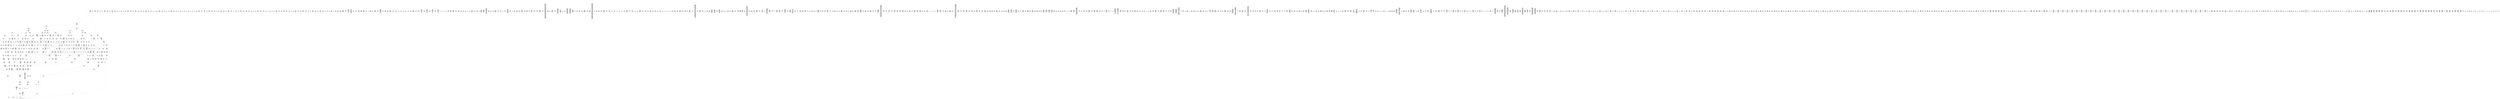 /* Generated by GvGen v.1.0 (https://www.github.com/stricaud/gvgen) */

digraph G {
compound=true;
   node1 [label="[anywhere]"];
   node2 [label="# 0x0
PUSHX Data
PUSHX Data
MSTORE
PUSHX LogicData
CALLDATASIZE
LT
PUSHX Data
JUMPI
"];
   node3 [label="# 0xd
PUSHX Data
CALLDATALOAD
PUSHX BitData
SHR
PUSHX LogicData
GT
PUSHX Data
JUMPI
"];
   node4 [label="# 0x1e
PUSHX LogicData
GT
PUSHX Data
JUMPI
"];
   node5 [label="# 0x29
PUSHX LogicData
GT
PUSHX Data
JUMPI
"];
   node6 [label="# 0x34
PUSHX LogicData
EQ
PUSHX Data
JUMPI
"];
   node7 [label="# 0x3f
PUSHX LogicData
EQ
PUSHX Data
JUMPI
"];
   node8 [label="# 0x4a
PUSHX LogicData
EQ
PUSHX Data
JUMPI
"];
   node9 [label="# 0x55
PUSHX LogicData
EQ
PUSHX Data
JUMPI
"];
   node10 [label="# 0x60
PUSHX LogicData
EQ
PUSHX Data
JUMPI
"];
   node11 [label="# 0x6b
PUSHX LogicData
EQ
PUSHX Data
JUMPI
"];
   node12 [label="# 0x76
PUSHX Data
JUMP
"];
   node13 [label="# 0x7a
JUMPDEST
PUSHX LogicData
EQ
PUSHX Data
JUMPI
"];
   node14 [label="# 0x86
PUSHX LogicData
EQ
PUSHX Data
JUMPI
"];
   node15 [label="# 0x91
PUSHX LogicData
EQ
PUSHX Data
JUMPI
"];
   node16 [label="# 0x9c
PUSHX LogicData
EQ
PUSHX Data
JUMPI
"];
   node17 [label="# 0xa7
PUSHX LogicData
EQ
PUSHX Data
JUMPI
"];
   node18 [label="# 0xb2
PUSHX LogicData
EQ
PUSHX Data
JUMPI
"];
   node19 [label="# 0xbd
PUSHX Data
JUMP
"];
   node20 [label="# 0xc1
JUMPDEST
PUSHX LogicData
GT
PUSHX Data
JUMPI
"];
   node21 [label="# 0xcd
PUSHX LogicData
EQ
PUSHX Data
JUMPI
"];
   node22 [label="# 0xd8
PUSHX LogicData
EQ
PUSHX Data
JUMPI
"];
   node23 [label="# 0xe3
PUSHX LogicData
EQ
PUSHX Data
JUMPI
"];
   node24 [label="# 0xee
PUSHX LogicData
EQ
PUSHX Data
JUMPI
"];
   node25 [label="# 0xf9
PUSHX LogicData
EQ
PUSHX Data
JUMPI
"];
   node26 [label="# 0x104
PUSHX LogicData
EQ
PUSHX Data
JUMPI
"];
   node27 [label="# 0x10f
PUSHX Data
JUMP
"];
   node28 [label="# 0x113
JUMPDEST
PUSHX LogicData
EQ
PUSHX Data
JUMPI
"];
   node29 [label="# 0x11f
PUSHX LogicData
EQ
PUSHX Data
JUMPI
"];
   node30 [label="# 0x12a
PUSHX LogicData
EQ
PUSHX Data
JUMPI
"];
   node31 [label="# 0x135
PUSHX LogicData
EQ
PUSHX Data
JUMPI
"];
   node32 [label="# 0x140
PUSHX LogicData
EQ
PUSHX Data
JUMPI
"];
   node33 [label="# 0x14b
PUSHX Data
JUMP
"];
   node34 [label="# 0x14f
JUMPDEST
PUSHX LogicData
GT
PUSHX Data
JUMPI
"];
   node35 [label="# 0x15b
PUSHX LogicData
GT
PUSHX Data
JUMPI
"];
   node36 [label="# 0x166
PUSHX LogicData
EQ
PUSHX Data
JUMPI
"];
   node37 [label="# 0x171
PUSHX LogicData
EQ
PUSHX Data
JUMPI
"];
   node38 [label="# 0x17c
PUSHX LogicData
EQ
PUSHX Data
JUMPI
"];
   node39 [label="# 0x187
PUSHX LogicData
EQ
PUSHX Data
JUMPI
"];
   node40 [label="# 0x192
PUSHX LogicData
EQ
PUSHX Data
JUMPI
"];
   node41 [label="# 0x19d
PUSHX LogicData
EQ
PUSHX Data
JUMPI
"];
   node42 [label="# 0x1a8
PUSHX Data
JUMP
"];
   node43 [label="# 0x1ac
JUMPDEST
PUSHX LogicData
EQ
PUSHX Data
JUMPI
"];
   node44 [label="# 0x1b8
PUSHX LogicData
EQ
PUSHX Data
JUMPI
"];
   node45 [label="# 0x1c3
PUSHX LogicData
EQ
PUSHX Data
JUMPI
"];
   node46 [label="# 0x1ce
PUSHX LogicData
EQ
PUSHX Data
JUMPI
"];
   node47 [label="# 0x1d9
PUSHX LogicData
EQ
PUSHX Data
JUMPI
"];
   node48 [label="# 0x1e4
PUSHX Data
JUMP
"];
   node49 [label="# 0x1e8
JUMPDEST
PUSHX LogicData
GT
PUSHX Data
JUMPI
"];
   node50 [label="# 0x1f4
PUSHX LogicData
EQ
PUSHX Data
JUMPI
"];
   node51 [label="# 0x1ff
PUSHX LogicData
EQ
PUSHX Data
JUMPI
"];
   node52 [label="# 0x20a
PUSHX LogicData
EQ
PUSHX Data
JUMPI
"];
   node53 [label="# 0x215
PUSHX LogicData
EQ
PUSHX Data
JUMPI
"];
   node54 [label="# 0x220
PUSHX LogicData
EQ
PUSHX Data
JUMPI
"];
   node55 [label="# 0x22b
PUSHX LogicData
EQ
PUSHX Data
JUMPI
"];
   node56 [label="# 0x236
PUSHX Data
JUMP
"];
   node57 [label="# 0x23a
JUMPDEST
PUSHX LogicData
EQ
PUSHX Data
JUMPI
"];
   node58 [label="# 0x246
PUSHX LogicData
EQ
PUSHX Data
JUMPI
"];
   node59 [label="# 0x251
PUSHX LogicData
EQ
PUSHX Data
JUMPI
"];
   node60 [label="# 0x25c
PUSHX LogicData
EQ
PUSHX Data
JUMPI
"];
   node61 [label="# 0x267
PUSHX LogicData
EQ
PUSHX Data
JUMPI
"];
   node62 [label="# 0x272
JUMPDEST
PUSHX Data
REVERT
"];
   node63 [label="# 0x277
JUMPDEST
CALLVALUE
ISZERO
PUSHX Data
JUMPI
"];
   node64 [label="# 0x27f
PUSHX Data
REVERT
"];
   node65 [label="# 0x283
JUMPDEST
PUSHX Data
PUSHX ArithData
CALLDATASIZE
SUB
ADD
PUSHX Data
PUSHX Data
JUMP
"];
   node66 [label="# 0x299
JUMPDEST
PUSHX Data
JUMP
"];
   node67 [label="# 0x29e
JUMPDEST
PUSHX MemData
MLOAD
PUSHX Data
PUSHX Data
JUMP
"];
   node68 [label="# 0x2ab
JUMPDEST
PUSHX MemData
MLOAD
SUB
RETURN
"];
   node69 [label="# 0x2b4
JUMPDEST
CALLVALUE
ISZERO
PUSHX Data
JUMPI
"];
   node70 [label="# 0x2bc
PUSHX Data
REVERT
"];
   node71 [label="# 0x2c0
JUMPDEST
PUSHX Data
PUSHX ArithData
CALLDATASIZE
SUB
ADD
PUSHX Data
PUSHX Data
JUMP
"];
   node72 [label="# 0x2d6
JUMPDEST
PUSHX Data
JUMP
"];
   node73 [label="# 0x2db
JUMPDEST
STOP
"];
   node74 [label="# 0x2dd
JUMPDEST
CALLVALUE
ISZERO
PUSHX Data
JUMPI
"];
   node75 [label="# 0x2e5
PUSHX Data
REVERT
"];
   node76 [label="# 0x2e9
JUMPDEST
PUSHX Data
PUSHX Data
JUMP
"];
   node77 [label="# 0x2f2
JUMPDEST
PUSHX MemData
MLOAD
PUSHX Data
PUSHX Data
JUMP
"];
   node78 [label="# 0x2ff
JUMPDEST
PUSHX MemData
MLOAD
SUB
RETURN
"];
   node79 [label="# 0x308
JUMPDEST
CALLVALUE
ISZERO
PUSHX Data
JUMPI
"];
   node80 [label="# 0x310
PUSHX Data
REVERT
"];
   node81 [label="# 0x314
JUMPDEST
PUSHX Data
PUSHX ArithData
CALLDATASIZE
SUB
ADD
PUSHX Data
PUSHX Data
JUMP
"];
   node82 [label="# 0x32a
JUMPDEST
PUSHX Data
JUMP
"];
   node83 [label="# 0x32f
JUMPDEST
PUSHX MemData
MLOAD
PUSHX Data
PUSHX Data
JUMP
"];
   node84 [label="# 0x33c
JUMPDEST
PUSHX MemData
MLOAD
SUB
RETURN
"];
   node85 [label="# 0x345
JUMPDEST
CALLVALUE
ISZERO
PUSHX Data
JUMPI
"];
   node86 [label="# 0x34d
PUSHX Data
REVERT
"];
   node87 [label="# 0x351
JUMPDEST
PUSHX Data
PUSHX ArithData
CALLDATASIZE
SUB
ADD
PUSHX Data
PUSHX Data
JUMP
"];
   node88 [label="# 0x367
JUMPDEST
PUSHX Data
JUMP
"];
   node89 [label="# 0x36c
JUMPDEST
STOP
"];
   node90 [label="# 0x36e
JUMPDEST
CALLVALUE
ISZERO
PUSHX Data
JUMPI
"];
   node91 [label="# 0x376
PUSHX Data
REVERT
"];
   node92 [label="# 0x37a
JUMPDEST
PUSHX Data
PUSHX ArithData
CALLDATASIZE
SUB
ADD
PUSHX Data
PUSHX Data
JUMP
"];
   node93 [label="# 0x390
JUMPDEST
PUSHX Data
JUMP
"];
   node94 [label="# 0x395
JUMPDEST
STOP
"];
   node95 [label="# 0x397
JUMPDEST
CALLVALUE
ISZERO
PUSHX Data
JUMPI
"];
   node96 [label="# 0x39f
PUSHX Data
REVERT
"];
   node97 [label="# 0x3a3
JUMPDEST
PUSHX Data
PUSHX ArithData
CALLDATASIZE
SUB
ADD
PUSHX Data
PUSHX Data
JUMP
"];
   node98 [label="# 0x3b9
JUMPDEST
PUSHX Data
JUMP
"];
   node99 [label="# 0x3be
JUMPDEST
PUSHX MemData
MLOAD
PUSHX Data
PUSHX Data
JUMP
"];
   node100 [label="# 0x3cb
JUMPDEST
PUSHX MemData
MLOAD
SUB
RETURN
"];
   node101 [label="# 0x3d4
JUMPDEST
CALLVALUE
ISZERO
PUSHX Data
JUMPI
"];
   node102 [label="# 0x3dc
PUSHX Data
REVERT
"];
   node103 [label="# 0x3e0
JUMPDEST
PUSHX Data
PUSHX ArithData
CALLDATASIZE
SUB
ADD
PUSHX Data
PUSHX Data
JUMP
"];
   node104 [label="# 0x3f6
JUMPDEST
PUSHX Data
JUMP
"];
   node105 [label="# 0x3fb
JUMPDEST
PUSHX MemData
MLOAD
PUSHX Data
PUSHX Data
JUMP
"];
   node106 [label="# 0x408
JUMPDEST
PUSHX MemData
MLOAD
SUB
RETURN
"];
   node107 [label="# 0x411
JUMPDEST
CALLVALUE
ISZERO
PUSHX Data
JUMPI
"];
   node108 [label="# 0x419
PUSHX Data
REVERT
"];
   node109 [label="# 0x41d
JUMPDEST
PUSHX Data
PUSHX Data
JUMP
"];
   node110 [label="# 0x426
JUMPDEST
PUSHX MemData
MLOAD
PUSHX Data
PUSHX Data
JUMP
"];
   node111 [label="# 0x433
JUMPDEST
PUSHX MemData
MLOAD
SUB
RETURN
"];
   node112 [label="# 0x43c
JUMPDEST
CALLVALUE
ISZERO
PUSHX Data
JUMPI
"];
   node113 [label="# 0x444
PUSHX Data
REVERT
"];
   node114 [label="# 0x448
JUMPDEST
PUSHX Data
PUSHX ArithData
CALLDATASIZE
SUB
ADD
PUSHX Data
PUSHX Data
JUMP
"];
   node115 [label="# 0x45e
JUMPDEST
PUSHX Data
JUMP
"];
   node116 [label="# 0x463
JUMPDEST
PUSHX MemData
MLOAD
PUSHX Data
PUSHX Data
JUMP
"];
   node117 [label="# 0x475
JUMPDEST
PUSHX MemData
MLOAD
SUB
RETURN
"];
   node118 [label="# 0x47e
JUMPDEST
CALLVALUE
ISZERO
PUSHX Data
JUMPI
"];
   node119 [label="# 0x486
PUSHX Data
REVERT
"];
   node120 [label="# 0x48a
JUMPDEST
PUSHX Data
PUSHX ArithData
CALLDATASIZE
SUB
ADD
PUSHX Data
PUSHX Data
JUMP
"];
   node121 [label="# 0x4a0
JUMPDEST
PUSHX Data
JUMP
"];
   node122 [label="# 0x4a5
JUMPDEST
STOP
"];
   node123 [label="# 0x4a7
JUMPDEST
CALLVALUE
ISZERO
PUSHX Data
JUMPI
"];
   node124 [label="# 0x4af
PUSHX Data
REVERT
"];
   node125 [label="# 0x4b3
JUMPDEST
PUSHX Data
PUSHX Data
JUMP
"];
   node126 [label="# 0x4bc
JUMPDEST
STOP
"];
   node127 [label="# 0x4be
JUMPDEST
CALLVALUE
ISZERO
PUSHX Data
JUMPI
"];
   node128 [label="# 0x4c6
PUSHX Data
REVERT
"];
   node129 [label="# 0x4ca
JUMPDEST
PUSHX Data
PUSHX ArithData
CALLDATASIZE
SUB
ADD
PUSHX Data
PUSHX Data
JUMP
"];
   node130 [label="# 0x4e0
JUMPDEST
PUSHX Data
JUMP
"];
   node131 [label="# 0x4e5
JUMPDEST
PUSHX MemData
MLOAD
PUSHX Data
PUSHX Data
JUMP
"];
   node132 [label="# 0x4f3
JUMPDEST
PUSHX MemData
MLOAD
SUB
RETURN
"];
   node133 [label="# 0x4fc
JUMPDEST
CALLVALUE
ISZERO
PUSHX Data
JUMPI
"];
   node134 [label="# 0x504
PUSHX Data
REVERT
"];
   node135 [label="# 0x508
JUMPDEST
PUSHX Data
PUSHX ArithData
CALLDATASIZE
SUB
ADD
PUSHX Data
PUSHX Data
JUMP
"];
   node136 [label="# 0x51e
JUMPDEST
PUSHX Data
JUMP
"];
   node137 [label="# 0x523
JUMPDEST
STOP
"];
   node138 [label="# 0x525
JUMPDEST
CALLVALUE
ISZERO
PUSHX Data
JUMPI
"];
   node139 [label="# 0x52d
PUSHX Data
REVERT
"];
   node140 [label="# 0x531
JUMPDEST
PUSHX Data
PUSHX ArithData
CALLDATASIZE
SUB
ADD
PUSHX Data
PUSHX Data
JUMP
"];
   node141 [label="# 0x547
JUMPDEST
PUSHX Data
JUMP
"];
   node142 [label="# 0x54c
JUMPDEST
PUSHX MemData
MLOAD
PUSHX Data
PUSHX Data
JUMP
"];
   node143 [label="# 0x559
JUMPDEST
PUSHX MemData
MLOAD
SUB
RETURN
"];
   node144 [label="# 0x562
JUMPDEST
CALLVALUE
ISZERO
PUSHX Data
JUMPI
"];
   node145 [label="# 0x56a
PUSHX Data
REVERT
"];
   node146 [label="# 0x56e
JUMPDEST
PUSHX Data
PUSHX ArithData
CALLDATASIZE
SUB
ADD
PUSHX Data
PUSHX Data
JUMP
"];
   node147 [label="# 0x584
JUMPDEST
PUSHX Data
JUMP
"];
   node148 [label="# 0x589
JUMPDEST
STOP
"];
   node149 [label="# 0x58b
JUMPDEST
CALLVALUE
ISZERO
PUSHX Data
JUMPI
"];
   node150 [label="# 0x593
PUSHX Data
REVERT
"];
   node151 [label="# 0x597
JUMPDEST
PUSHX Data
PUSHX ArithData
CALLDATASIZE
SUB
ADD
PUSHX Data
PUSHX Data
JUMP
"];
   node152 [label="# 0x5ad
JUMPDEST
PUSHX Data
JUMP
"];
   node153 [label="# 0x5b2
JUMPDEST
STOP
"];
   node154 [label="# 0x5b4
JUMPDEST
CALLVALUE
ISZERO
PUSHX Data
JUMPI
"];
   node155 [label="# 0x5bc
PUSHX Data
REVERT
"];
   node156 [label="# 0x5c0
JUMPDEST
PUSHX Data
PUSHX ArithData
CALLDATASIZE
SUB
ADD
PUSHX Data
PUSHX Data
JUMP
"];
   node157 [label="# 0x5d6
JUMPDEST
PUSHX Data
JUMP
"];
   node158 [label="# 0x5db
JUMPDEST
STOP
"];
   node159 [label="# 0x5dd
JUMPDEST
CALLVALUE
ISZERO
PUSHX Data
JUMPI
"];
   node160 [label="# 0x5e5
PUSHX Data
REVERT
"];
   node161 [label="# 0x5e9
JUMPDEST
PUSHX Data
PUSHX ArithData
CALLDATASIZE
SUB
ADD
PUSHX Data
PUSHX Data
JUMP
"];
   node162 [label="# 0x5ff
JUMPDEST
PUSHX Data
JUMP
"];
   node163 [label="# 0x604
JUMPDEST
STOP
"];
   node164 [label="# 0x606
JUMPDEST
CALLVALUE
ISZERO
PUSHX Data
JUMPI
"];
   node165 [label="# 0x60e
PUSHX Data
REVERT
"];
   node166 [label="# 0x612
JUMPDEST
PUSHX Data
PUSHX ArithData
CALLDATASIZE
SUB
ADD
PUSHX Data
PUSHX Data
JUMP
"];
   node167 [label="# 0x628
JUMPDEST
PUSHX Data
JUMP
"];
   node168 [label="# 0x62d
JUMPDEST
STOP
"];
   node169 [label="# 0x62f
JUMPDEST
CALLVALUE
ISZERO
PUSHX Data
JUMPI
"];
   node170 [label="# 0x637
PUSHX Data
REVERT
"];
   node171 [label="# 0x63b
JUMPDEST
PUSHX Data
PUSHX ArithData
CALLDATASIZE
SUB
ADD
PUSHX Data
PUSHX Data
JUMP
"];
   node172 [label="# 0x651
JUMPDEST
PUSHX Data
JUMP
"];
   node173 [label="# 0x656
JUMPDEST
PUSHX MemData
MLOAD
PUSHX Data
PUSHX Data
JUMP
"];
   node174 [label="# 0x663
JUMPDEST
PUSHX MemData
MLOAD
SUB
RETURN
"];
   node175 [label="# 0x66c
JUMPDEST
CALLVALUE
ISZERO
PUSHX Data
JUMPI
"];
   node176 [label="# 0x674
PUSHX Data
REVERT
"];
   node177 [label="# 0x678
JUMPDEST
PUSHX Data
PUSHX Data
JUMP
"];
   node178 [label="# 0x681
JUMPDEST
PUSHX MemData
MLOAD
PUSHX Data
PUSHX Data
JUMP
"];
   node179 [label="# 0x68e
JUMPDEST
PUSHX MemData
MLOAD
SUB
RETURN
"];
   node180 [label="# 0x697
JUMPDEST
CALLVALUE
ISZERO
PUSHX Data
JUMPI
"];
   node181 [label="# 0x69f
PUSHX Data
REVERT
"];
   node182 [label="# 0x6a3
JUMPDEST
PUSHX Data
PUSHX ArithData
CALLDATASIZE
SUB
ADD
PUSHX Data
PUSHX Data
JUMP
"];
   node183 [label="# 0x6b9
JUMPDEST
PUSHX Data
JUMP
"];
   node184 [label="# 0x6be
JUMPDEST
PUSHX MemData
MLOAD
PUSHX Data
PUSHX Data
JUMP
"];
   node185 [label="# 0x6cb
JUMPDEST
PUSHX MemData
MLOAD
SUB
RETURN
"];
   node186 [label="# 0x6d4
JUMPDEST
CALLVALUE
ISZERO
PUSHX Data
JUMPI
"];
   node187 [label="# 0x6dc
PUSHX Data
REVERT
"];
   node188 [label="# 0x6e0
JUMPDEST
PUSHX Data
PUSHX ArithData
CALLDATASIZE
SUB
ADD
PUSHX Data
PUSHX Data
JUMP
"];
   node189 [label="# 0x6f6
JUMPDEST
PUSHX Data
JUMP
"];
   node190 [label="# 0x6fb
JUMPDEST
STOP
"];
   node191 [label="# 0x6fd
JUMPDEST
CALLVALUE
ISZERO
PUSHX Data
JUMPI
"];
   node192 [label="# 0x705
PUSHX Data
REVERT
"];
   node193 [label="# 0x709
JUMPDEST
PUSHX Data
PUSHX ArithData
CALLDATASIZE
SUB
ADD
PUSHX Data
PUSHX Data
JUMP
"];
   node194 [label="# 0x71f
JUMPDEST
PUSHX Data
JUMP
"];
   node195 [label="# 0x724
JUMPDEST
PUSHX MemData
MLOAD
PUSHX Data
PUSHX Data
JUMP
"];
   node196 [label="# 0x731
JUMPDEST
PUSHX MemData
MLOAD
SUB
RETURN
"];
   node197 [label="# 0x73a
JUMPDEST
CALLVALUE
ISZERO
PUSHX Data
JUMPI
"];
   node198 [label="# 0x742
PUSHX Data
REVERT
"];
   node199 [label="# 0x746
JUMPDEST
PUSHX Data
PUSHX ArithData
CALLDATASIZE
SUB
ADD
PUSHX Data
PUSHX Data
JUMP
"];
   node200 [label="# 0x75c
JUMPDEST
PUSHX Data
JUMP
"];
   node201 [label="# 0x761
JUMPDEST
PUSHX MemData
MLOAD
PUSHX Data
PUSHX Data
JUMP
"];
   node202 [label="# 0x76e
JUMPDEST
PUSHX MemData
MLOAD
SUB
RETURN
"];
   node203 [label="# 0x777
JUMPDEST
CALLVALUE
ISZERO
PUSHX Data
JUMPI
"];
   node204 [label="# 0x77f
PUSHX Data
REVERT
"];
   node205 [label="# 0x783
JUMPDEST
PUSHX Data
PUSHX Data
JUMP
"];
   node206 [label="# 0x78c
JUMPDEST
STOP
"];
   node207 [label="# 0x78e
JUMPDEST
CALLVALUE
ISZERO
PUSHX Data
JUMPI
"];
   node208 [label="# 0x796
PUSHX Data
REVERT
"];
   node209 [label="# 0x79a
JUMPDEST
PUSHX Data
PUSHX Data
JUMP
"];
   node210 [label="# 0x7a3
JUMPDEST
PUSHX MemData
MLOAD
PUSHX Data
PUSHX Data
JUMP
"];
   node211 [label="# 0x7b0
JUMPDEST
PUSHX MemData
MLOAD
SUB
RETURN
"];
   node212 [label="# 0x7b9
JUMPDEST
CALLVALUE
ISZERO
PUSHX Data
JUMPI
"];
   node213 [label="# 0x7c1
PUSHX Data
REVERT
"];
   node214 [label="# 0x7c5
JUMPDEST
PUSHX Data
PUSHX ArithData
CALLDATASIZE
SUB
ADD
PUSHX Data
PUSHX Data
JUMP
"];
   node215 [label="# 0x7db
JUMPDEST
PUSHX Data
JUMP
"];
   node216 [label="# 0x7e0
JUMPDEST
PUSHX MemData
MLOAD
PUSHX Data
PUSHX Data
JUMP
"];
   node217 [label="# 0x7ed
JUMPDEST
PUSHX MemData
MLOAD
SUB
RETURN
"];
   node218 [label="# 0x7f6
JUMPDEST
CALLVALUE
ISZERO
PUSHX Data
JUMPI
"];
   node219 [label="# 0x7fe
PUSHX Data
REVERT
"];
   node220 [label="# 0x802
JUMPDEST
PUSHX Data
PUSHX Data
JUMP
"];
   node221 [label="# 0x80b
JUMPDEST
PUSHX MemData
MLOAD
PUSHX Data
PUSHX Data
JUMP
"];
   node222 [label="# 0x818
JUMPDEST
PUSHX MemData
MLOAD
SUB
RETURN
"];
   node223 [label="# 0x821
JUMPDEST
CALLVALUE
ISZERO
PUSHX Data
JUMPI
"];
   node224 [label="# 0x829
PUSHX Data
REVERT
"];
   node225 [label="# 0x82d
JUMPDEST
PUSHX Data
PUSHX ArithData
CALLDATASIZE
SUB
ADD
PUSHX Data
PUSHX Data
JUMP
"];
   node226 [label="# 0x843
JUMPDEST
PUSHX Data
JUMP
"];
   node227 [label="# 0x848
JUMPDEST
STOP
"];
   node228 [label="# 0x84a
JUMPDEST
CALLVALUE
ISZERO
PUSHX Data
JUMPI
"];
   node229 [label="# 0x852
PUSHX Data
REVERT
"];
   node230 [label="# 0x856
JUMPDEST
PUSHX Data
PUSHX ArithData
CALLDATASIZE
SUB
ADD
PUSHX Data
PUSHX Data
JUMP
"];
   node231 [label="# 0x86c
JUMPDEST
PUSHX Data
JUMP
"];
   node232 [label="# 0x871
JUMPDEST
PUSHX MemData
MLOAD
PUSHX Data
PUSHX Data
JUMP
"];
   node233 [label="# 0x87e
JUMPDEST
PUSHX MemData
MLOAD
SUB
RETURN
"];
   node234 [label="# 0x887
JUMPDEST
CALLVALUE
ISZERO
PUSHX Data
JUMPI
"];
   node235 [label="# 0x88f
PUSHX Data
REVERT
"];
   node236 [label="# 0x893
JUMPDEST
PUSHX Data
PUSHX Data
JUMP
"];
   node237 [label="# 0x89c
JUMPDEST
PUSHX MemData
MLOAD
PUSHX Data
PUSHX Data
JUMP
"];
   node238 [label="# 0x8a9
JUMPDEST
PUSHX MemData
MLOAD
SUB
RETURN
"];
   node239 [label="# 0x8b2
JUMPDEST
CALLVALUE
ISZERO
PUSHX Data
JUMPI
"];
   node240 [label="# 0x8ba
PUSHX Data
REVERT
"];
   node241 [label="# 0x8be
JUMPDEST
PUSHX Data
PUSHX ArithData
CALLDATASIZE
SUB
ADD
PUSHX Data
PUSHX Data
JUMP
"];
   node242 [label="# 0x8d4
JUMPDEST
PUSHX Data
JUMP
"];
   node243 [label="# 0x8d9
JUMPDEST
STOP
"];
   node244 [label="# 0x8db
JUMPDEST
CALLVALUE
ISZERO
PUSHX Data
JUMPI
"];
   node245 [label="# 0x8e3
PUSHX Data
REVERT
"];
   node246 [label="# 0x8e7
JUMPDEST
PUSHX Data
PUSHX ArithData
CALLDATASIZE
SUB
ADD
PUSHX Data
PUSHX Data
JUMP
"];
   node247 [label="# 0x8fd
JUMPDEST
PUSHX Data
JUMP
"];
   node248 [label="# 0x902
JUMPDEST
STOP
"];
   node249 [label="# 0x904
JUMPDEST
CALLVALUE
ISZERO
PUSHX Data
JUMPI
"];
   node250 [label="# 0x90c
PUSHX Data
REVERT
"];
   node251 [label="# 0x910
JUMPDEST
PUSHX Data
PUSHX ArithData
CALLDATASIZE
SUB
ADD
PUSHX Data
PUSHX Data
JUMP
"];
   node252 [label="# 0x926
JUMPDEST
PUSHX Data
JUMP
"];
   node253 [label="# 0x92b
JUMPDEST
PUSHX MemData
MLOAD
PUSHX Data
PUSHX Data
JUMP
"];
   node254 [label="# 0x938
JUMPDEST
PUSHX MemData
MLOAD
SUB
RETURN
"];
   node255 [label="# 0x941
JUMPDEST
CALLVALUE
ISZERO
PUSHX Data
JUMPI
"];
   node256 [label="# 0x949
PUSHX Data
REVERT
"];
   node257 [label="# 0x94d
JUMPDEST
PUSHX Data
PUSHX ArithData
CALLDATASIZE
SUB
ADD
PUSHX Data
PUSHX Data
JUMP
"];
   node258 [label="# 0x963
JUMPDEST
PUSHX Data
JUMP
"];
   node259 [label="# 0x968
JUMPDEST
PUSHX MemData
MLOAD
PUSHX Data
PUSHX Data
JUMP
"];
   node260 [label="# 0x975
JUMPDEST
PUSHX MemData
MLOAD
SUB
RETURN
"];
   node261 [label="# 0x97e
JUMPDEST
CALLVALUE
ISZERO
PUSHX Data
JUMPI
"];
   node262 [label="# 0x986
PUSHX Data
REVERT
"];
   node263 [label="# 0x98a
JUMPDEST
PUSHX Data
PUSHX ArithData
CALLDATASIZE
SUB
ADD
PUSHX Data
PUSHX Data
JUMP
"];
   node264 [label="# 0x9a0
JUMPDEST
PUSHX Data
JUMP
"];
   node265 [label="# 0x9a5
JUMPDEST
STOP
"];
   node266 [label="# 0x9a7
JUMPDEST
CALLVALUE
ISZERO
PUSHX Data
JUMPI
"];
   node267 [label="# 0x9af
PUSHX Data
REVERT
"];
   node268 [label="# 0x9b3
JUMPDEST
PUSHX Data
PUSHX ArithData
CALLDATASIZE
SUB
ADD
PUSHX Data
PUSHX Data
JUMP
"];
   node269 [label="# 0x9c9
JUMPDEST
PUSHX Data
JUMP
"];
   node270 [label="# 0x9ce
JUMPDEST
PUSHX MemData
MLOAD
PUSHX Data
PUSHX Data
JUMP
"];
   node271 [label="# 0x9db
JUMPDEST
PUSHX MemData
MLOAD
SUB
RETURN
"];
   node272 [label="# 0x9e4
JUMPDEST
CALLVALUE
ISZERO
PUSHX Data
JUMPI
"];
   node273 [label="# 0x9ec
PUSHX Data
REVERT
"];
   node274 [label="# 0x9f0
JUMPDEST
PUSHX Data
PUSHX ArithData
CALLDATASIZE
SUB
ADD
PUSHX Data
PUSHX Data
JUMP
"];
   node275 [label="# 0xa06
JUMPDEST
PUSHX Data
JUMP
"];
   node276 [label="# 0xa0b
JUMPDEST
PUSHX MemData
MLOAD
PUSHX Data
PUSHX Data
JUMP
"];
   node277 [label="# 0xa18
JUMPDEST
PUSHX MemData
MLOAD
SUB
RETURN
"];
   node278 [label="# 0xa21
JUMPDEST
PUSHX Data
PUSHX ArithData
CALLDATASIZE
SUB
ADD
PUSHX Data
PUSHX Data
JUMP
"];
   node279 [label="# 0xa36
JUMPDEST
PUSHX Data
JUMP
"];
   node280 [label="# 0xa3b
JUMPDEST
STOP
"];
   node281 [label="# 0xa3d
JUMPDEST
CALLVALUE
ISZERO
PUSHX Data
JUMPI
"];
   node282 [label="# 0xa45
PUSHX Data
REVERT
"];
   node283 [label="# 0xa49
JUMPDEST
PUSHX Data
PUSHX Data
JUMP
"];
   node284 [label="# 0xa52
JUMPDEST
PUSHX MemData
MLOAD
PUSHX Data
PUSHX Data
JUMP
"];
   node285 [label="# 0xa5f
JUMPDEST
PUSHX MemData
MLOAD
SUB
RETURN
"];
   node286 [label="# 0xa68
JUMPDEST
CALLVALUE
ISZERO
PUSHX Data
JUMPI
"];
   node287 [label="# 0xa70
PUSHX Data
REVERT
"];
   node288 [label="# 0xa74
JUMPDEST
PUSHX Data
PUSHX ArithData
CALLDATASIZE
SUB
ADD
PUSHX Data
PUSHX Data
JUMP
"];
   node289 [label="# 0xa8a
JUMPDEST
PUSHX Data
JUMP
"];
   node290 [label="# 0xa8f
JUMPDEST
PUSHX MemData
MLOAD
PUSHX Data
PUSHX Data
JUMP
"];
   node291 [label="# 0xa9c
JUMPDEST
PUSHX MemData
MLOAD
SUB
RETURN
"];
   node292 [label="# 0xaa5
JUMPDEST
CALLVALUE
ISZERO
PUSHX Data
JUMPI
"];
   node293 [label="# 0xaad
PUSHX Data
REVERT
"];
   node294 [label="# 0xab1
JUMPDEST
PUSHX Data
PUSHX Data
JUMP
"];
   node295 [label="# 0xaba
JUMPDEST
STOP
"];
   node296 [label="# 0xabc
JUMPDEST
CALLVALUE
ISZERO
PUSHX Data
JUMPI
"];
   node297 [label="# 0xac4
PUSHX Data
REVERT
"];
   node298 [label="# 0xac8
JUMPDEST
PUSHX Data
PUSHX ArithData
CALLDATASIZE
SUB
ADD
PUSHX Data
PUSHX Data
JUMP
"];
   node299 [label="# 0xade
JUMPDEST
PUSHX Data
JUMP
"];
   node300 [label="# 0xae3
JUMPDEST
STOP
"];
   node301 [label="# 0xae5
JUMPDEST
PUSHX Data
PUSHX Data
PUSHX Data
JUMP
"];
   node302 [label="# 0xaf0
JUMPDEST
JUMP
"];
   node303 [label="# 0xaf7
JUMPDEST
PUSHX Data
PUSHX Data
JUMP
"];
   node304 [label="# 0xaff
JUMPDEST
PUSHX BitData
AND
PUSHX Data
PUSHX Data
JUMP
"];
   node305 [label="# 0xb1d
JUMPDEST
PUSHX BitData
AND
EQ
PUSHX Data
JUMPI
"];
   node306 [label="# 0xb39
PUSHX MemData
MLOAD
PUSHX Data
MSTORE
PUSHX ArithData
ADD
PUSHX Data
PUSHX Data
JUMP
"];
   node307 [label="# 0xb6a
JUMPDEST
PUSHX MemData
MLOAD
SUB
REVERT
"];
   node308 [label="# 0xb73
JUMPDEST
PUSHX StorData
PUSHX ArithData
PUSHX ArithData
EXP
SLOAD
PUSHX ArithData
MUL
NOT
AND
PUSHX BitData
AND
MUL
OR
SSTORE
JUMP
"];
   node309 [label="# 0xbb7
JUMPDEST
PUSHX Data
PUSHX StorData
SLOAD
PUSHX Data
PUSHX Data
JUMP
"];
   node310 [label="# 0xbc6
JUMPDEST
PUSHX ArithData
ADD
PUSHX ArithData
DIV
MUL
PUSHX ArithData
ADD
PUSHX MemData
MLOAD
ADD
PUSHX Data
MSTORE
MSTORE
PUSHX ArithData
ADD
SLOAD
PUSHX Data
PUSHX Data
JUMP
"];
   node311 [label="# 0xbf2
JUMPDEST
ISZERO
PUSHX Data
JUMPI
"];
   node312 [label="# 0xbf9
PUSHX LogicData
LT
PUSHX Data
JUMPI
"];
   node313 [label="# 0xc01
PUSHX ArithData
SLOAD
DIV
MUL
MSTORE
PUSHX ArithData
ADD
PUSHX Data
JUMP
"];
   node314 [label="# 0xc14
JUMPDEST
ADD
PUSHX Data
MSTORE
PUSHX Data
PUSHX Data
SHA3
"];
   node315 [label="# 0xc22
JUMPDEST
SLOAD
MSTORE
PUSHX ArithData
ADD
PUSHX ArithData
ADD
GT
PUSHX Data
JUMPI
"];
   node316 [label="# 0xc36
SUB
PUSHX BitData
AND
ADD
"];
   node317 [label="# 0xc3f
JUMPDEST
JUMP
"];
   node318 [label="# 0xc49
JUMPDEST
PUSHX Data
PUSHX Data
PUSHX Data
JUMP
"];
   node319 [label="# 0xc54
JUMPDEST
PUSHX Data
JUMPI
"];
   node320 [label="# 0xc59
PUSHX MemData
MLOAD
PUSHX Data
MSTORE
PUSHX ArithData
ADD
PUSHX Data
PUSHX Data
JUMP
"];
   node321 [label="# 0xc8a
JUMPDEST
PUSHX MemData
MLOAD
SUB
REVERT
"];
   node322 [label="# 0xc93
JUMPDEST
PUSHX Data
PUSHX ArithData
MSTORE
PUSHX ArithData
ADD
MSTORE
PUSHX ArithData
ADD
PUSHX Data
SHA3
PUSHX ArithData
SLOAD
PUSHX ArithData
EXP
DIV
PUSHX BitData
AND
JUMP
"];
   node323 [label="# 0xcce
JUMPDEST
PUSHX Data
PUSHX Data
JUMP
"];
   node324 [label="# 0xcd6
JUMPDEST
PUSHX BitData
AND
PUSHX Data
PUSHX Data
JUMP
"];
   node325 [label="# 0xcf4
JUMPDEST
PUSHX BitData
AND
EQ
PUSHX Data
JUMPI
"];
   node326 [label="# 0xd10
PUSHX MemData
MLOAD
PUSHX Data
MSTORE
PUSHX ArithData
ADD
PUSHX Data
PUSHX Data
JUMP
"];
   node327 [label="# 0xd41
JUMPDEST
PUSHX MemData
MLOAD
SUB
REVERT
"];
   node328 [label="# 0xd4a
JUMPDEST
PUSHX LogicData
EQ
PUSHX Data
JUMPI
"];
   node329 [label="# 0xd54
PUSHX LogicData
EQ
"];
   node330 [label="# 0xd59
JUMPDEST
PUSHX Data
JUMPI
"];
   node331 [label="# 0xd5f
PUSHX LogicData
EQ
"];
   node332 [label="# 0xd64
JUMPDEST
PUSHX Data
JUMPI
"];
   node333 [label="# 0xd6a
PUSHX LogicData
EQ
"];
   node334 [label="# 0xd6f
JUMPDEST
PUSHX Data
JUMPI
"];
   node335 [label="# 0xd74
PUSHX MemData
MLOAD
PUSHX Data
MSTORE
PUSHX ArithData
ADD
PUSHX Data
PUSHX Data
JUMP
"];
   node336 [label="# 0xda5
JUMPDEST
PUSHX MemData
MLOAD
SUB
REVERT
"];
   node337 [label="# 0xdae
JUMPDEST
PUSHX LogicData
EQ
ISZERO
PUSHX Data
JUMPI
"];
   node338 [label="# 0xdb8
PUSHX StorData
PUSHX ArithData
PUSHX ArithData
EXP
SLOAD
PUSHX ArithData
MUL
NOT
AND
PUSHX BitData
AND
MUL
OR
SSTORE
PUSHX Data
JUMP
"];
   node339 [label="# 0xdfd
JUMPDEST
PUSHX LogicData
EQ
ISZERO
PUSHX Data
JUMPI
"];
   node340 [label="# 0xe07
PUSHX StorData
PUSHX ArithData
PUSHX ArithData
EXP
SLOAD
PUSHX ArithData
MUL
NOT
AND
PUSHX BitData
AND
MUL
OR
SSTORE
PUSHX Data
JUMP
"];
   node341 [label="# 0xe4c
JUMPDEST
PUSHX LogicData
EQ
ISZERO
PUSHX Data
JUMPI
"];
   node342 [label="# 0xe56
PUSHX StorData
PUSHX ArithData
PUSHX ArithData
EXP
SLOAD
PUSHX ArithData
MUL
NOT
AND
PUSHX BitData
AND
MUL
OR
SSTORE
PUSHX Data
JUMP
"];
   node343 [label="# 0xe9b
JUMPDEST
PUSHX LogicData
EQ
ISZERO
PUSHX Data
JUMPI
"];
   node344 [label="# 0xea5
PUSHX StorData
PUSHX ArithData
PUSHX ArithData
EXP
SLOAD
PUSHX ArithData
MUL
NOT
AND
PUSHX BitData
AND
MUL
OR
SSTORE
"];
   node345 [label="# 0xee6
JUMPDEST
"];
   node346 [label="# 0xee7
JUMPDEST
"];
   node347 [label="# 0xee8
JUMPDEST
"];
   node348 [label="# 0xee9
JUMPDEST
JUMP
"];
   node349 [label="# 0xeed
JUMPDEST
PUSHX Data
PUSHX Data
PUSHX Data
JUMP
"];
   node350 [label="# 0xef8
JUMPDEST
PUSHX BitData
AND
PUSHX BitData
AND
EQ
ISZERO
PUSHX Data
JUMPI
"];
   node351 [label="# 0xf2f
PUSHX MemData
MLOAD
PUSHX Data
MSTORE
PUSHX ArithData
ADD
PUSHX Data
PUSHX Data
JUMP
"];
   node352 [label="# 0xf60
JUMPDEST
PUSHX MemData
MLOAD
SUB
REVERT
"];
   node353 [label="# 0xf69
JUMPDEST
PUSHX BitData
AND
PUSHX Data
PUSHX Data
JUMP
"];
   node354 [label="# 0xf88
JUMPDEST
PUSHX BitData
AND
EQ
PUSHX Data
JUMPI
"];
   node355 [label="# 0xfa5
PUSHX Data
PUSHX Data
PUSHX Data
JUMP
"];
   node356 [label="# 0xfb1
JUMPDEST
PUSHX Data
JUMP
"];
   node357 [label="# 0xfb6
JUMPDEST
"];
   node358 [label="# 0xfb7
JUMPDEST
PUSHX Data
JUMPI
"];
   node359 [label="# 0xfbc
PUSHX MemData
MLOAD
PUSHX Data
MSTORE
PUSHX ArithData
ADD
PUSHX Data
PUSHX Data
JUMP
"];
   node360 [label="# 0xfed
JUMPDEST
PUSHX MemData
MLOAD
SUB
REVERT
"];
   node361 [label="# 0xff6
JUMPDEST
PUSHX Data
PUSHX Data
JUMP
"];
   node362 [label="# 0x1000
JUMPDEST
JUMP
"];
   node363 [label="# 0x1005
JUMPDEST
PUSHX Data
PUSHX Data
MSTORE
PUSHX Data
MSTORE
PUSHX Data
PUSHX Data
SHA3
PUSHX Data
SLOAD
JUMP
"];
   node364 [label="# 0x101d
JUMPDEST
PUSHX Data
PUSHX Data
PUSHX ArithData
MSTORE
PUSHX ArithData
ADD
MSTORE
PUSHX ArithData
ADD
PUSHX Data
SHA3
SLOAD
JUMP
"];
   node365 [label="# 0x103a
JUMPDEST
PUSHX Data
PUSHX StorData
SLOAD
JUMP
"];
   node366 [label="# 0x1047
JUMPDEST
PUSHX Data
PUSHX Data
MSTORE
PUSHX Data
MSTORE
PUSHX Data
PUSHX Data
SHA3
PUSHX Data
PUSHX ArithData
ADD
SLOAD
PUSHX ArithData
ADD
SLOAD
PUSHX ArithData
ADD
SLOAD
PUSHX ArithData
ADD
SLOAD
PUSHX ArithData
ADD
SLOAD
PUSHX ArithData
ADD
SLOAD
JUMP
"];
   node367 [label="# 0x1083
JUMPDEST
PUSHX Data
PUSHX Data
PUSHX Data
JUMP
"];
   node368 [label="# 0x108e
JUMPDEST
PUSHX Data
JUMP
"];
   node369 [label="# 0x1094
JUMPDEST
PUSHX Data
JUMPI
"];
   node370 [label="# 0x1099
PUSHX MemData
MLOAD
PUSHX Data
MSTORE
PUSHX ArithData
ADD
PUSHX Data
PUSHX Data
JUMP
"];
   node371 [label="# 0x10ca
JUMPDEST
PUSHX MemData
MLOAD
SUB
REVERT
"];
   node372 [label="# 0x10d3
JUMPDEST
PUSHX Data
PUSHX Data
JUMP
"];
   node373 [label="# 0x10de
JUMPDEST
JUMP
"];
   node374 [label="# 0x10e3
JUMPDEST
PUSHX Data
PUSHX Data
JUMP
"];
   node375 [label="# 0x10eb
JUMPDEST
PUSHX BitData
AND
PUSHX Data
PUSHX Data
JUMP
"];
   node376 [label="# 0x1109
JUMPDEST
PUSHX BitData
AND
EQ
PUSHX Data
JUMPI
"];
   node377 [label="# 0x1125
PUSHX MemData
MLOAD
PUSHX Data
MSTORE
PUSHX ArithData
ADD
PUSHX Data
PUSHX Data
JUMP
"];
   node378 [label="# 0x1156
JUMPDEST
PUSHX MemData
MLOAD
SUB
REVERT
"];
   node379 [label="# 0x115f
JUMPDEST
PUSHX LogicData
PUSHX StorData
PUSHX ArithData
PUSHX ArithData
EXP
SLOAD
PUSHX ArithData
MUL
NOT
AND
ISZERO
ISZERO
MUL
OR
SSTORE
JUMP
"];
   node380 [label="# 0x117c
JUMPDEST
PUSHX Data
PUSHX StorData
PUSHX ArithData
SLOAD
PUSHX ArithData
EXP
DIV
PUSHX BitData
AND
PUSHX Data
PUSHX Data
PUSHX Data
PUSHX StorData
SLOAD
PUSHX BitData
PUSHX BitData
AND
JUMP
"];
   node381 [label="# 0x11bd
JUMPDEST
PUSHX BitData
PUSHX BitData
AND
JUMP
"];
   node382 [label="# 0x11cb
JUMPDEST
JUMP
"];
   node383 [label="# 0x11d6
JUMPDEST
PUSHX Data
PUSHX Data
JUMP
"];
   node384 [label="# 0x11de
JUMPDEST
PUSHX BitData
AND
PUSHX Data
PUSHX Data
JUMP
"];
   node385 [label="# 0x11fc
JUMPDEST
PUSHX BitData
AND
EQ
PUSHX Data
JUMPI
"];
   node386 [label="# 0x1218
PUSHX MemData
MLOAD
PUSHX Data
MSTORE
PUSHX ArithData
ADD
PUSHX Data
PUSHX Data
JUMP
"];
   node387 [label="# 0x1249
JUMPDEST
PUSHX MemData
MLOAD
SUB
REVERT
"];
   node388 [label="# 0x1252
JUMPDEST
PUSHX Data
PUSHX Data
PUSHX Data
PUSHX Data
JUMP
"];
   node389 [label="# 0x125e
JUMPDEST
LT
PUSHX Data
JUMPI
"];
   node390 [label="# 0x1268
PUSHX MemData
MLOAD
PUSHX Data
MSTORE
PUSHX ArithData
ADD
PUSHX Data
PUSHX Data
JUMP
"];
   node391 [label="# 0x1299
JUMPDEST
PUSHX MemData
MLOAD
SUB
REVERT
"];
   node392 [label="# 0x12a2
JUMPDEST
PUSHX LogicData
LT
ISZERO
PUSHX Data
JUMPI
"];
   node393 [label="# 0x12ac
PUSHX MemData
MLOAD
PUSHX Data
MSTORE
PUSHX ArithData
ADD
PUSHX Data
PUSHX Data
JUMP
"];
   node394 [label="# 0x12dd
JUMPDEST
PUSHX MemData
MLOAD
SUB
REVERT
"];
   node395 [label="# 0x12e6
JUMPDEST
PUSHX Data
PUSHX ArithData
MSTORE
PUSHX ArithData
ADD
MSTORE
PUSHX ArithData
ADD
PUSHX Data
SHA3
PUSHX ArithData
ADD
SSTORE
PUSHX Data
PUSHX ArithData
MSTORE
PUSHX ArithData
ADD
MSTORE
PUSHX ArithData
ADD
PUSHX Data
SHA3
PUSHX ArithData
ADD
SSTORE
PUSHX Data
PUSHX ArithData
MSTORE
PUSHX ArithData
ADD
MSTORE
PUSHX ArithData
ADD
PUSHX Data
SHA3
PUSHX ArithData
ADD
SSTORE
PUSHX Data
PUSHX ArithData
MSTORE
PUSHX ArithData
ADD
MSTORE
PUSHX ArithData
ADD
PUSHX Data
SHA3
PUSHX ArithData
ADD
SSTORE
PUSHX Data
PUSHX ArithData
MSTORE
PUSHX ArithData
ADD
MSTORE
PUSHX ArithData
ADD
PUSHX Data
SHA3
PUSHX ArithData
ADD
SSTORE
PUSHX Data
PUSHX ArithData
MSTORE
PUSHX ArithData
ADD
MSTORE
PUSHX ArithData
ADD
PUSHX Data
SHA3
PUSHX ArithData
ADD
SSTORE
JUMP
"];
   node396 [label="# 0x1392
JUMPDEST
PUSHX Data
PUSHX Data
PUSHX Data
JUMP
"];
   node397 [label="# 0x139d
JUMPDEST
LT
PUSHX Data
JUMPI
"];
   node398 [label="# 0x13a4
PUSHX MemData
MLOAD
PUSHX Data
MSTORE
PUSHX ArithData
ADD
PUSHX Data
PUSHX Data
JUMP
"];
   node399 [label="# 0x13d5
JUMPDEST
PUSHX MemData
MLOAD
SUB
REVERT
"];
   node400 [label="# 0x13de
JUMPDEST
PUSHX Data
PUSHX ArithData
PUSHX BitData
AND
PUSHX BitData
AND
MSTORE
PUSHX ArithData
ADD
MSTORE
PUSHX ArithData
ADD
PUSHX Data
SHA3
PUSHX ArithData
MSTORE
PUSHX ArithData
ADD
MSTORE
PUSHX ArithData
ADD
PUSHX Data
SHA3
SLOAD
JUMP
"];
   node401 [label="# 0x1437
JUMPDEST
PUSHX Data
PUSHX MemData
MLOAD
PUSHX ArithData
ADD
PUSHX Data
MSTORE
PUSHX Data
MSTORE
PUSHX Data
JUMP
"];
   node402 [label="# 0x1452
JUMPDEST
JUMP
"];
   node403 [label="# 0x1457
JUMPDEST
PUSHX Data
PUSHX Data
JUMP
"];
   node404 [label="# 0x1460
JUMPDEST
PUSHX Data
PUSHX Data
PUSHX ArithData
MSTORE
PUSHX ArithData
ADD
MSTORE
PUSHX ArithData
ADD
PUSHX Data
SHA3
SLOAD
PUSHX Data
PUSHX Data
PUSHX ArithData
MSTORE
PUSHX ArithData
ADD
MSTORE
PUSHX ArithData
ADD
PUSHX Data
SHA3
SLOAD
PUSHX Data
PUSHX Data
JUMP
"];
   node405 [label="# 0x1498
JUMPDEST
PUSHX Data
PUSHX ArithData
MSTORE
PUSHX ArithData
ADD
MSTORE
PUSHX ArithData
ADD
PUSHX Data
SHA3
SSTORE
PUSHX LogicData
PUSHX Data
PUSHX ArithData
MSTORE
PUSHX ArithData
ADD
MSTORE
PUSHX ArithData
ADD
PUSHX Data
SHA3
SLOAD
LT
ISZERO
PUSHX Data
JUMPI
"];
   node406 [label="# 0x14cc
PUSHX Data
PUSHX Data
PUSHX ArithData
MSTORE
PUSHX ArithData
ADD
MSTORE
PUSHX ArithData
ADD
PUSHX Data
SHA3
SSTORE
"];
   node407 [label="# 0x14e5
JUMPDEST
JUMP
"];
   node408 [label="# 0x14e9
JUMPDEST
PUSHX Data
PUSHX Data
JUMP
"];
   node409 [label="# 0x14f1
JUMPDEST
PUSHX BitData
AND
PUSHX Data
PUSHX Data
JUMP
"];
   node410 [label="# 0x150f
JUMPDEST
PUSHX BitData
AND
EQ
PUSHX Data
JUMPI
"];
   node411 [label="# 0x152b
PUSHX MemData
MLOAD
PUSHX Data
MSTORE
PUSHX ArithData
ADD
PUSHX Data
PUSHX Data
JUMP
"];
   node412 [label="# 0x155c
JUMPDEST
PUSHX MemData
MLOAD
SUB
REVERT
"];
   node413 [label="# 0x1565
JUMPDEST
PUSHX Data
PUSHX Data
PUSHX Data
PUSHX Data
JUMP
"];
   node414 [label="# 0x1571
JUMPDEST
PUSHX Data
PUSHX ArithData
MSTORE
PUSHX ArithData
ADD
MSTORE
PUSHX ArithData
ADD
PUSHX Data
SHA3
PUSHX ArithData
ADD
SSTORE
PUSHX Data
PUSHX ArithData
MSTORE
PUSHX ArithData
ADD
MSTORE
PUSHX ArithData
ADD
PUSHX Data
SHA3
PUSHX ArithData
ADD
SSTORE
PUSHX Data
PUSHX ArithData
MSTORE
PUSHX ArithData
ADD
MSTORE
PUSHX ArithData
ADD
PUSHX Data
SHA3
PUSHX ArithData
ADD
SSTORE
PUSHX Data
PUSHX ArithData
MSTORE
PUSHX ArithData
ADD
MSTORE
PUSHX ArithData
ADD
PUSHX Data
SHA3
PUSHX ArithData
ADD
SSTORE
PUSHX Data
PUSHX ArithData
MSTORE
PUSHX ArithData
ADD
MSTORE
PUSHX ArithData
ADD
PUSHX Data
SHA3
PUSHX ArithData
ADD
SSTORE
PUSHX Data
PUSHX ArithData
MSTORE
PUSHX ArithData
ADD
MSTORE
PUSHX ArithData
ADD
PUSHX Data
SHA3
PUSHX ArithData
ADD
SSTORE
PUSHX Data
PUSHX Data
PUSHX Data
JUMP
"];
   node415 [label="# 0x161f
JUMPDEST
JUMP
"];
   node416 [label="# 0x1628
JUMPDEST
PUSHX Data
PUSHX Data
JUMP
"];
   node417 [label="# 0x1630
JUMPDEST
PUSHX BitData
AND
PUSHX Data
PUSHX Data
JUMP
"];
   node418 [label="# 0x164e
JUMPDEST
PUSHX BitData
AND
EQ
PUSHX Data
JUMPI
"];
   node419 [label="# 0x166a
PUSHX MemData
MLOAD
PUSHX Data
MSTORE
PUSHX ArithData
ADD
PUSHX Data
PUSHX Data
JUMP
"];
   node420 [label="# 0x169b
JUMPDEST
PUSHX MemData
MLOAD
SUB
REVERT
"];
   node421 [label="# 0x16a4
JUMPDEST
PUSHX LogicData
EQ
PUSHX Data
JUMPI
"];
   node422 [label="# 0x16ae
PUSHX LogicData
EQ
"];
   node423 [label="# 0x16b3
JUMPDEST
PUSHX Data
JUMPI
"];
   node424 [label="# 0x16b9
PUSHX LogicData
EQ
"];
   node425 [label="# 0x16be
JUMPDEST
PUSHX Data
JUMPI
"];
   node426 [label="# 0x16c4
PUSHX LogicData
EQ
"];
   node427 [label="# 0x16c9
JUMPDEST
PUSHX Data
JUMPI
"];
   node428 [label="# 0x16ce
PUSHX MemData
MLOAD
PUSHX Data
MSTORE
PUSHX ArithData
ADD
PUSHX Data
PUSHX Data
JUMP
"];
   node429 [label="# 0x16ff
JUMPDEST
PUSHX MemData
MLOAD
SUB
REVERT
"];
   node430 [label="# 0x1708
JUMPDEST
PUSHX LogicData
LT
ISZERO
ISZERO
PUSHX Data
JUMPI
"];
   node431 [label="# 0x1714
PUSHX LogicData
GT
ISZERO
"];
   node432 [label="# 0x171b
JUMPDEST
PUSHX Data
JUMPI
"];
   node433 [label="# 0x1720
PUSHX MemData
MLOAD
PUSHX Data
MSTORE
PUSHX ArithData
ADD
PUSHX Data
PUSHX Data
JUMP
"];
   node434 [label="# 0x1751
JUMPDEST
PUSHX MemData
MLOAD
SUB
REVERT
"];
   node435 [label="# 0x175a
JUMPDEST
PUSHX LogicData
EQ
ISZERO
PUSHX Data
JUMPI
"];
   node436 [label="# 0x1764
PUSHX Data
SSTORE
PUSHX Data
JUMP
"];
   node437 [label="# 0x176f
JUMPDEST
PUSHX LogicData
EQ
ISZERO
PUSHX Data
JUMPI
"];
   node438 [label="# 0x1779
PUSHX Data
SSTORE
PUSHX Data
JUMP
"];
   node439 [label="# 0x1784
JUMPDEST
PUSHX LogicData
EQ
ISZERO
PUSHX Data
JUMPI
"];
   node440 [label="# 0x178e
PUSHX Data
SSTORE
PUSHX Data
JUMP
"];
   node441 [label="# 0x1799
JUMPDEST
PUSHX LogicData
EQ
ISZERO
PUSHX Data
JUMPI
"];
   node442 [label="# 0x17a3
PUSHX Data
SSTORE
"];
   node443 [label="# 0x17aa
JUMPDEST
"];
   node444 [label="# 0x17ab
JUMPDEST
"];
   node445 [label="# 0x17ac
JUMPDEST
"];
   node446 [label="# 0x17ad
JUMPDEST
JUMP
"];
   node447 [label="# 0x17b1
JUMPDEST
PUSHX Data
PUSHX Data
JUMP
"];
   node448 [label="# 0x17b9
JUMPDEST
PUSHX BitData
AND
PUSHX Data
PUSHX Data
JUMP
"];
   node449 [label="# 0x17d7
JUMPDEST
PUSHX BitData
AND
EQ
PUSHX Data
JUMPI
"];
   node450 [label="# 0x17f3
PUSHX MemData
MLOAD
PUSHX Data
MSTORE
PUSHX ArithData
ADD
PUSHX Data
PUSHX Data
JUMP
"];
   node451 [label="# 0x1824
JUMPDEST
PUSHX MemData
MLOAD
SUB
REVERT
"];
   node452 [label="# 0x182d
JUMPDEST
PUSHX Data
PUSHX Data
PUSHX Data
JUMP
"];
   node453 [label="# 0x1837
JUMPDEST
LT
PUSHX Data
JUMPI
"];
   node454 [label="# 0x183e
PUSHX MemData
MLOAD
PUSHX Data
MSTORE
PUSHX ArithData
ADD
PUSHX Data
PUSHX Data
JUMP
"];
   node455 [label="# 0x186f
JUMPDEST
PUSHX MemData
MLOAD
SUB
REVERT
"];
   node456 [label="# 0x1878
JUMPDEST
PUSHX Data
PUSHX Data
PUSHX ArithData
MSTORE
PUSHX ArithData
ADD
MSTORE
PUSHX ArithData
ADD
PUSHX Data
SHA3
PUSHX MemData
MLOAD
PUSHX ArithData
ADD
PUSHX Data
MSTORE
PUSHX ArithData
ADD
SLOAD
MSTORE
PUSHX ArithData
ADD
PUSHX ArithData
ADD
SLOAD
MSTORE
PUSHX ArithData
ADD
PUSHX ArithData
ADD
SLOAD
MSTORE
PUSHX ArithData
ADD
PUSHX ArithData
ADD
SLOAD
MSTORE
PUSHX ArithData
ADD
PUSHX ArithData
ADD
SLOAD
MSTORE
PUSHX ArithData
ADD
PUSHX ArithData
ADD
SLOAD
MSTORE
PUSHX Data
PUSHX Data
PUSHX ArithData
MSTORE
PUSHX ArithData
ADD
MSTORE
PUSHX ArithData
ADD
PUSHX Data
SHA3
SLOAD
PUSHX ArithData
ADD
MLOAD
PUSHX Data
PUSHX Data
JUMP
"];
   node457 [label="# 0x18ff
JUMPDEST
GT
ISZERO
PUSHX Data
JUMPI
"];
   node458 [label="# 0x1906
PUSHX MemData
MLOAD
PUSHX Data
MSTORE
PUSHX ArithData
ADD
PUSHX Data
PUSHX Data
JUMP
"];
   node459 [label="# 0x1937
JUMPDEST
PUSHX MemData
MLOAD
SUB
REVERT
"];
   node460 [label="# 0x1940
JUMPDEST
PUSHX Data
"];
   node461 [label="# 0x1943
JUMPDEST
LT
ISZERO
PUSHX Data
JUMPI
"];
   node462 [label="# 0x194c
PUSHX Data
PUSHX Data
PUSHX Data
PUSHX Data
JUMP
"];
   node463 [label="# 0x1957
JUMPDEST
PUSHX Data
PUSHX ArithData
MSTORE
PUSHX ArithData
ADD
MSTORE
PUSHX ArithData
ADD
PUSHX Data
SHA3
SSTORE
PUSHX Data
PUSHX Data
PUSHX Data
JUMP
"];
   node464 [label="# 0x197e
JUMPDEST
PUSHX Data
PUSHX ArithData
MSTORE
PUSHX ArithData
ADD
MSTORE
PUSHX ArithData
ADD
PUSHX Data
SHA3
SSTORE
PUSHX Data
PUSHX Data
JUMP
"];
   node465 [label="# 0x199f
JUMPDEST
PUSHX Data
PUSHX Data
PUSHX Data
JUMP
"];
   node466 [label="# 0x19ac
JUMPDEST
PUSHX Data
PUSHX ArithData
MSTORE
PUSHX ArithData
ADD
MSTORE
PUSHX ArithData
ADD
PUSHX Data
SHA3
SSTORE
PUSHX Data
PUSHX Data
PUSHX Data
JUMP
"];
   node467 [label="# 0x19cd
JUMPDEST
PUSHX Data
PUSHX Data
JUMP
"];
   node468 [label="# 0x19d9
JUMPDEST
PUSHX Data
JUMP
"];
   node469 [label="# 0x19e1
JUMPDEST
JUMP
"];
   node470 [label="# 0x19e9
JUMPDEST
PUSHX Data
PUSHX Data
PUSHX Data
JUMP
"];
   node471 [label="# 0x19f3
JUMPDEST
LT
PUSHX Data
JUMPI
"];
   node472 [label="# 0x19fa
PUSHX MemData
MLOAD
PUSHX Data
MSTORE
PUSHX ArithData
ADD
PUSHX Data
PUSHX Data
JUMP
"];
   node473 [label="# 0x1a2b
JUMPDEST
PUSHX MemData
MLOAD
SUB
REVERT
"];
   node474 [label="# 0x1a34
JUMPDEST
PUSHX StorData
SLOAD
LT
PUSHX Data
JUMPI
"];
   node475 [label="# 0x1a40
PUSHX Data
PUSHX Data
MSTORE
PUSHX Data
PUSHX Data
MSTORE
PUSHX Data
PUSHX Data
REVERT
"];
   node476 [label="# 0x1a6e
JUMPDEST
PUSHX Data
MSTORE
PUSHX Data
PUSHX Data
SHA3
ADD
SLOAD
JUMP
"];
   node477 [label="# 0x1a80
JUMPDEST
PUSHX StorData
SLOAD
JUMP
"];
   node478 [label="# 0x1a86
JUMPDEST
PUSHX Data
PUSHX Data
JUMP
"];
   node479 [label="# 0x1a8e
JUMPDEST
PUSHX Data
PUSHX ArithData
MSTORE
PUSHX ArithData
ADD
MSTORE
PUSHX ArithData
ADD
PUSHX Data
SHA3
PUSHX MemData
MLOAD
PUSHX ArithData
ADD
PUSHX Data
MSTORE
PUSHX ArithData
ADD
SLOAD
MSTORE
PUSHX ArithData
ADD
PUSHX ArithData
ADD
SLOAD
MSTORE
PUSHX ArithData
ADD
PUSHX ArithData
ADD
SLOAD
MSTORE
PUSHX ArithData
ADD
PUSHX ArithData
ADD
SLOAD
MSTORE
PUSHX ArithData
ADD
PUSHX ArithData
ADD
SLOAD
MSTORE
PUSHX ArithData
ADD
PUSHX ArithData
ADD
SLOAD
MSTORE
JUMP
"];
   node480 [label="# 0x1aef
JUMPDEST
PUSHX Data
PUSHX Data
JUMP
"];
   node481 [label="# 0x1af7
JUMPDEST
PUSHX BitData
AND
PUSHX Data
PUSHX Data
JUMP
"];
   node482 [label="# 0x1b15
JUMPDEST
PUSHX BitData
AND
EQ
PUSHX Data
JUMPI
"];
   node483 [label="# 0x1b31
PUSHX MemData
MLOAD
PUSHX Data
MSTORE
PUSHX ArithData
ADD
PUSHX Data
PUSHX Data
JUMP
"];
   node484 [label="# 0x1b62
JUMPDEST
PUSHX MemData
MLOAD
SUB
REVERT
"];
   node485 [label="# 0x1b6b
JUMPDEST
PUSHX Data
MLOAD
PUSHX ArithData
ADD
PUSHX Data
PUSHX Data
JUMP
"];
   node486 [label="# 0x1b81
JUMPDEST
JUMP
"];
   node487 [label="# 0x1b85
JUMPDEST
PUSHX Data
PUSHX Data
PUSHX ArithData
MSTORE
PUSHX ArithData
ADD
MSTORE
PUSHX ArithData
ADD
PUSHX Data
SHA3
PUSHX ArithData
SLOAD
PUSHX ArithData
EXP
DIV
PUSHX BitData
AND
PUSHX BitData
PUSHX BitData
AND
PUSHX BitData
AND
EQ
ISZERO
PUSHX Data
JUMPI
"];
   node488 [label="# 0x1bf4
PUSHX MemData
MLOAD
PUSHX Data
MSTORE
PUSHX ArithData
ADD
PUSHX Data
PUSHX Data
JUMP
"];
   node489 [label="# 0x1c25
JUMPDEST
PUSHX MemData
MLOAD
SUB
REVERT
"];
   node490 [label="# 0x1c2e
JUMPDEST
JUMP
"];
   node491 [label="# 0x1c37
JUMPDEST
PUSHX BitData
PUSHX BitData
AND
PUSHX BitData
AND
EQ
ISZERO
PUSHX Data
JUMPI
"];
   node492 [label="# 0x1c6e
PUSHX MemData
MLOAD
PUSHX Data
MSTORE
PUSHX ArithData
ADD
PUSHX Data
PUSHX Data
JUMP
"];
   node493 [label="# 0x1c9f
JUMPDEST
PUSHX MemData
MLOAD
SUB
REVERT
"];
   node494 [label="# 0x1ca8
JUMPDEST
PUSHX Data
PUSHX ArithData
PUSHX BitData
AND
PUSHX BitData
AND
MSTORE
PUSHX ArithData
ADD
MSTORE
PUSHX ArithData
ADD
PUSHX Data
SHA3
SLOAD
JUMP
"];
   node495 [label="# 0x1cef
JUMPDEST
PUSHX Data
PUSHX Data
JUMP
"];
   node496 [label="# 0x1cf7
JUMPDEST
PUSHX BitData
AND
PUSHX Data
PUSHX Data
JUMP
"];
   node497 [label="# 0x1d15
JUMPDEST
PUSHX BitData
AND
EQ
PUSHX Data
JUMPI
"];
   node498 [label="# 0x1d31
PUSHX MemData
MLOAD
PUSHX Data
MSTORE
PUSHX ArithData
ADD
PUSHX Data
PUSHX Data
JUMP
"];
   node499 [label="# 0x1d62
JUMPDEST
PUSHX MemData
MLOAD
SUB
REVERT
"];
   node500 [label="# 0x1d6b
JUMPDEST
PUSHX Data
PUSHX Data
PUSHX Data
JUMP
"];
   node501 [label="# 0x1d75
JUMPDEST
JUMP
"];
   node502 [label="# 0x1d77
JUMPDEST
PUSHX StorData
PUSHX ArithData
SLOAD
PUSHX ArithData
EXP
DIV
PUSHX BitData
AND
JUMP
"];
   node503 [label="# 0x1da0
JUMPDEST
PUSHX Data
PUSHX Data
MSTORE
PUSHX Data
MSTORE
PUSHX Data
PUSHX Data
SHA3
PUSHX Data
SLOAD
JUMP
"];
   node504 [label="# 0x1db8
JUMPDEST
PUSHX Data
PUSHX StorData
SLOAD
PUSHX Data
PUSHX Data
JUMP
"];
   node505 [label="# 0x1dc7
JUMPDEST
PUSHX ArithData
ADD
PUSHX ArithData
DIV
MUL
PUSHX ArithData
ADD
PUSHX MemData
MLOAD
ADD
PUSHX Data
MSTORE
MSTORE
PUSHX ArithData
ADD
SLOAD
PUSHX Data
PUSHX Data
JUMP
"];
   node506 [label="# 0x1df3
JUMPDEST
ISZERO
PUSHX Data
JUMPI
"];
   node507 [label="# 0x1dfa
PUSHX LogicData
LT
PUSHX Data
JUMPI
"];
   node508 [label="# 0x1e02
PUSHX ArithData
SLOAD
DIV
MUL
MSTORE
PUSHX ArithData
ADD
PUSHX Data
JUMP
"];
   node509 [label="# 0x1e15
JUMPDEST
ADD
PUSHX Data
MSTORE
PUSHX Data
PUSHX Data
SHA3
"];
   node510 [label="# 0x1e23
JUMPDEST
SLOAD
MSTORE
PUSHX ArithData
ADD
PUSHX ArithData
ADD
GT
PUSHX Data
JUMPI
"];
   node511 [label="# 0x1e37
SUB
PUSHX BitData
AND
ADD
"];
   node512 [label="# 0x1e40
JUMPDEST
JUMP
"];
   node513 [label="# 0x1e4a
JUMPDEST
PUSHX Data
PUSHX Data
PUSHX Data
JUMP
"];
   node514 [label="# 0x1e55
JUMPDEST
PUSHX Data
JUMP
"];
   node515 [label="# 0x1e5c
JUMPDEST
JUMP
"];
   node516 [label="# 0x1e60
JUMPDEST
PUSHX Data
PUSHX Data
MSTORE
PUSHX Data
MSTORE
PUSHX Data
PUSHX Data
SHA3
PUSHX Data
SLOAD
JUMP
"];
   node517 [label="# 0x1e78
JUMPDEST
PUSHX StorData
PUSHX ArithData
SLOAD
PUSHX ArithData
EXP
DIV
PUSHX BitData
AND
JUMP
"];
   node518 [label="# 0x1e8b
JUMPDEST
PUSHX Data
PUSHX Data
JUMP
"];
   node519 [label="# 0x1e93
JUMPDEST
PUSHX BitData
AND
PUSHX Data
PUSHX Data
JUMP
"];
   node520 [label="# 0x1eb1
JUMPDEST
PUSHX BitData
AND
EQ
PUSHX Data
JUMPI
"];
   node521 [label="# 0x1ecd
PUSHX MemData
MLOAD
PUSHX Data
MSTORE
PUSHX ArithData
ADD
PUSHX Data
PUSHX Data
JUMP
"];
   node522 [label="# 0x1efe
JUMPDEST
PUSHX MemData
MLOAD
SUB
REVERT
"];
   node523 [label="# 0x1f07
JUMPDEST
PUSHX Data
SSTORE
JUMP
"];
   node524 [label="# 0x1f11
JUMPDEST
PUSHX Data
PUSHX Data
PUSHX Data
JUMP
"];
   node525 [label="# 0x1f1c
JUMPDEST
PUSHX Data
JUMP
"];
   node526 [label="# 0x1f22
JUMPDEST
PUSHX Data
JUMPI
"];
   node527 [label="# 0x1f27
PUSHX MemData
MLOAD
PUSHX Data
MSTORE
PUSHX ArithData
ADD
PUSHX Data
PUSHX Data
JUMP
"];
   node528 [label="# 0x1f58
JUMPDEST
PUSHX MemData
MLOAD
SUB
REVERT
"];
   node529 [label="# 0x1f61
JUMPDEST
PUSHX Data
PUSHX Data
JUMP
"];
   node530 [label="# 0x1f6d
JUMPDEST
JUMP
"];
   node531 [label="# 0x1f73
JUMPDEST
PUSHX Data
PUSHX Data
PUSHX Data
JUMP
"];
   node532 [label="# 0x1f7d
JUMPDEST
PUSHX Data
PUSHX Data
JUMP
"];
   node533 [label="# 0x1f86
JUMPDEST
PUSHX MemData
MLOAD
PUSHX ArithData
ADD
PUSHX Data
PUSHX Data
JUMP
"];
   node534 [label="# 0x1f97
JUMPDEST
PUSHX MemData
MLOAD
PUSHX ArithData
SUB
SUB
MSTORE
PUSHX Data
MSTORE
JUMP
"];
   node535 [label="# 0x1fad
JUMPDEST
PUSHX Data
PUSHX Data
PUSHX ArithData
MSTORE
PUSHX ArithData
ADD
MSTORE
PUSHX ArithData
ADD
PUSHX Data
SHA3
SLOAD
JUMP
"];
   node536 [label="# 0x1fca
JUMPDEST
PUSHX Data
PUSHX Data
JUMP
"];
   node537 [label="# 0x1fd2
JUMPDEST
PUSHX BitData
AND
PUSHX Data
PUSHX Data
JUMP
"];
   node538 [label="# 0x1ff0
JUMPDEST
PUSHX BitData
AND
EQ
PUSHX Data
JUMPI
"];
   node539 [label="# 0x200c
PUSHX MemData
MLOAD
PUSHX Data
MSTORE
PUSHX ArithData
ADD
PUSHX Data
PUSHX Data
JUMP
"];
   node540 [label="# 0x203d
JUMPDEST
PUSHX MemData
MLOAD
SUB
REVERT
"];
   node541 [label="# 0x2046
JUMPDEST
PUSHX Data
SSTORE
JUMP
"];
   node542 [label="# 0x2050
JUMPDEST
PUSHX Data
PUSHX Data
PUSHX ArithData
MSTORE
PUSHX ArithData
ADD
MSTORE
PUSHX ArithData
ADD
PUSHX Data
SHA3
SLOAD
JUMP
"];
   node543 [label="# 0x206d
JUMPDEST
PUSHX Data
PUSHX Data
PUSHX ArithData
MSTORE
PUSHX ArithData
ADD
MSTORE
PUSHX ArithData
ADD
PUSHX Data
SHA3
PUSHX MemData
MLOAD
PUSHX ArithData
ADD
PUSHX Data
MSTORE
PUSHX ArithData
ADD
SLOAD
MSTORE
PUSHX ArithData
ADD
PUSHX ArithData
ADD
SLOAD
MSTORE
PUSHX ArithData
ADD
PUSHX ArithData
ADD
SLOAD
MSTORE
PUSHX ArithData
ADD
PUSHX ArithData
ADD
SLOAD
MSTORE
PUSHX ArithData
ADD
PUSHX ArithData
ADD
SLOAD
MSTORE
PUSHX ArithData
ADD
PUSHX ArithData
ADD
SLOAD
MSTORE
PUSHX Data
PUSHX ArithData
ADD
MLOAD
PUSHX LogicData
PUSHX ArithData
ADD
MLOAD
EQ
ISZERO
PUSHX Data
JUMPI
"];
   node544 [label="# 0x20e3
PUSHX ArithData
ADD
MLOAD
TIMESTAMP
LT
PUSHX Data
JUMPI
"];
   node545 [label="# 0x20ee
PUSHX ArithData
ADD
MLOAD
PUSHX Data
JUMP
"];
   node546 [label="# 0x20fb
JUMPDEST
PUSHX ArithData
ADD
MLOAD
TIMESTAMP
GT
PUSHX Data
JUMPI
"];
   node547 [label="# 0x2107
PUSHX ArithData
ADD
MLOAD
PUSHX Data
JUMP
"];
   node548 [label="# 0x2114
JUMPDEST
PUSHX ArithData
ADD
MLOAD
PUSHX ArithData
ADD
MLOAD
GT
ISZERO
PUSHX Data
JUMPI
"];
   node549 [label="# 0x2125
PUSHX ArithData
ADD
MLOAD
PUSHX ArithData
ADD
MLOAD
PUSHX Data
PUSHX Data
JUMP
"];
   node550 [label="# 0x2138
JUMPDEST
TIMESTAMP
PUSHX ArithData
ADD
MLOAD
PUSHX Data
PUSHX Data
JUMP
"];
   node551 [label="# 0x2148
JUMPDEST
PUSHX ArithData
ADD
MLOAD
PUSHX ArithData
ADD
MLOAD
PUSHX Data
PUSHX Data
JUMP
"];
   node552 [label="# 0x215c
JUMPDEST
PUSHX Data
PUSHX Data
JUMP
"];
   node553 [label="# 0x2166
JUMPDEST
PUSHX Data
PUSHX Data
JUMP
"];
   node554 [label="# 0x2170
JUMPDEST
PUSHX ArithData
ADD
MLOAD
PUSHX Data
PUSHX Data
JUMP
"];
   node555 [label="# 0x217f
JUMPDEST
PUSHX Data
JUMP
"];
   node556 [label="# 0x2186
JUMPDEST
PUSHX ArithData
ADD
MLOAD
PUSHX ArithData
ADD
MLOAD
PUSHX Data
PUSHX Data
JUMP
"];
   node557 [label="# 0x219a
JUMPDEST
PUSHX ArithData
ADD
MLOAD
TIMESTAMP
PUSHX Data
PUSHX Data
JUMP
"];
   node558 [label="# 0x21aa
JUMPDEST
PUSHX ArithData
ADD
MLOAD
PUSHX ArithData
ADD
MLOAD
PUSHX Data
PUSHX Data
JUMP
"];
   node559 [label="# 0x21be
JUMPDEST
PUSHX Data
PUSHX Data
JUMP
"];
   node560 [label="# 0x21c8
JUMPDEST
PUSHX Data
PUSHX Data
JUMP
"];
   node561 [label="# 0x21d2
JUMPDEST
PUSHX ArithData
ADD
MLOAD
PUSHX Data
PUSHX Data
JUMP
"];
   node562 [label="# 0x21e1
JUMPDEST
"];
   node563 [label="# 0x21e4
JUMPDEST
"];
   node564 [label="# 0x21e5
JUMPDEST
"];
   node565 [label="# 0x21eb
JUMPDEST
JUMP
"];
   node566 [label="# 0x21f0
JUMPDEST
PUSHX StorData
PUSHX ArithData
SLOAD
PUSHX ArithData
EXP
DIV
PUSHX BitData
AND
ISZERO
PUSHX Data
JUMPI
"];
   node567 [label="# 0x2206
PUSHX MemData
MLOAD
PUSHX Data
MSTORE
PUSHX ArithData
ADD
PUSHX Data
PUSHX Data
JUMP
"];
   node568 [label="# 0x2237
JUMPDEST
PUSHX MemData
MLOAD
SUB
REVERT
"];
   node569 [label="# 0x2240
JUMPDEST
PUSHX Data
PUSHX Data
PUSHX Data
JUMP
"];
   node570 [label="# 0x224a
JUMPDEST
LT
PUSHX Data
JUMPI
"];
   node571 [label="# 0x2251
PUSHX MemData
MLOAD
PUSHX Data
MSTORE
PUSHX ArithData
ADD
PUSHX Data
PUSHX Data
JUMP
"];
   node572 [label="# 0x2282
JUMPDEST
PUSHX MemData
MLOAD
SUB
REVERT
"];
   node573 [label="# 0x228b
JUMPDEST
PUSHX Data
PUSHX Data
PUSHX ArithData
MSTORE
PUSHX ArithData
ADD
MSTORE
PUSHX ArithData
ADD
PUSHX Data
SHA3
PUSHX MemData
MLOAD
PUSHX ArithData
ADD
PUSHX Data
MSTORE
PUSHX ArithData
ADD
SLOAD
MSTORE
PUSHX ArithData
ADD
PUSHX ArithData
ADD
SLOAD
MSTORE
PUSHX ArithData
ADD
PUSHX ArithData
ADD
SLOAD
MSTORE
PUSHX ArithData
ADD
PUSHX ArithData
ADD
SLOAD
MSTORE
PUSHX ArithData
ADD
PUSHX ArithData
ADD
SLOAD
MSTORE
PUSHX ArithData
ADD
PUSHX ArithData
ADD
SLOAD
MSTORE
PUSHX Data
PUSHX Data
PUSHX ArithData
MSTORE
PUSHX ArithData
ADD
MSTORE
PUSHX ArithData
ADD
PUSHX Data
SHA3
SLOAD
PUSHX ArithData
ADD
MLOAD
TIMESTAMP
LT
ISZERO
PUSHX Data
JUMPI
"];
   node574 [label="# 0x230e
PUSHX MemData
MLOAD
PUSHX Data
MSTORE
PUSHX ArithData
ADD
PUSHX Data
PUSHX Data
JUMP
"];
   node575 [label="# 0x233f
JUMPDEST
PUSHX MemData
MLOAD
SUB
REVERT
"];
   node576 [label="# 0x2348
JUMPDEST
PUSHX ArithData
ADD
MLOAD
TIMESTAMP
GT
ISZERO
PUSHX Data
JUMPI
"];
   node577 [label="# 0x2355
PUSHX MemData
MLOAD
PUSHX Data
MSTORE
PUSHX ArithData
ADD
PUSHX Data
PUSHX Data
JUMP
"];
   node578 [label="# 0x2386
JUMPDEST
PUSHX MemData
MLOAD
SUB
REVERT
"];
   node579 [label="# 0x238f
JUMPDEST
PUSHX ArithData
ADD
MLOAD
PUSHX Data
PUSHX Data
JUMP
"];
   node580 [label="# 0x23a0
JUMPDEST
GT
ISZERO
PUSHX Data
JUMPI
"];
   node581 [label="# 0x23a7
PUSHX MemData
MLOAD
PUSHX Data
MSTORE
PUSHX ArithData
ADD
PUSHX Data
PUSHX Data
JUMP
"];
   node582 [label="# 0x23d8
JUMPDEST
PUSHX MemData
MLOAD
SUB
REVERT
"];
   node583 [label="# 0x23e1
JUMPDEST
PUSHX StorData
SLOAD
GT
ISZERO
PUSHX Data
JUMPI
"];
   node584 [label="# 0x23ec
PUSHX MemData
MLOAD
PUSHX Data
MSTORE
PUSHX ArithData
ADD
PUSHX Data
PUSHX Data
JUMP
"];
   node585 [label="# 0x241d
JUMPDEST
PUSHX MemData
MLOAD
SUB
REVERT
"];
   node586 [label="# 0x2426
JUMPDEST
PUSHX Data
PUSHX Data
PUSHX Data
JUMP
"];
   node587 [label="# 0x2431
JUMPDEST
PUSHX Data
PUSHX Data
PUSHX Data
JUMP
"];
   node588 [label="# 0x2441
JUMPDEST
CALLVALUE
GT
ISZERO
PUSHX Data
JUMPI
"];
   node589 [label="# 0x244c
PUSHX MemData
MLOAD
PUSHX Data
MSTORE
PUSHX ArithData
ADD
PUSHX Data
PUSHX Data
JUMP
"];
   node590 [label="# 0x247d
JUMPDEST
PUSHX MemData
MLOAD
SUB
REVERT
"];
   node591 [label="# 0x2486
JUMPDEST
PUSHX Data
"];
   node592 [label="# 0x2489
JUMPDEST
LT
ISZERO
PUSHX Data
JUMPI
"];
   node593 [label="# 0x2492
PUSHX Data
PUSHX Data
PUSHX Data
PUSHX Data
JUMP
"];
   node594 [label="# 0x249d
JUMPDEST
PUSHX Data
PUSHX ArithData
MSTORE
PUSHX ArithData
ADD
MSTORE
PUSHX ArithData
ADD
PUSHX Data
SHA3
SSTORE
PUSHX Data
PUSHX Data
PUSHX Data
JUMP
"];
   node595 [label="# 0x24c4
JUMPDEST
PUSHX Data
PUSHX ArithData
MSTORE
PUSHX ArithData
ADD
MSTORE
PUSHX ArithData
ADD
PUSHX Data
SHA3
SSTORE
PUSHX Data
PUSHX Data
JUMP
"];
   node596 [label="# 0x24e5
JUMPDEST
PUSHX Data
PUSHX Data
PUSHX Data
JUMP
"];
   node597 [label="# 0x24f2
JUMPDEST
PUSHX Data
PUSHX ArithData
MSTORE
PUSHX ArithData
ADD
MSTORE
PUSHX ArithData
ADD
PUSHX Data
SHA3
SSTORE
PUSHX Data
PUSHX Data
PUSHX Data
JUMP
"];
   node598 [label="# 0x2513
JUMPDEST
PUSHX Data
PUSHX Data
JUMP
"];
   node599 [label="# 0x251f
JUMPDEST
PUSHX Data
JUMP
"];
   node600 [label="# 0x2527
JUMPDEST
PUSHX Data
PUSHX Data
PUSHX StorData
SLOAD
PUSHX Data
PUSHX Data
JUMP
"];
   node601 [label="# 0x253b
JUMPDEST
PUSHX Data
PUSHX Data
JUMP
"];
   node602 [label="# 0x2545
JUMPDEST
PUSHX Data
PUSHX Data
PUSHX StorData
SLOAD
PUSHX Data
PUSHX Data
JUMP
"];
   node603 [label="# 0x255a
JUMPDEST
PUSHX Data
PUSHX Data
JUMP
"];
   node604 [label="# 0x2564
JUMPDEST
PUSHX Data
PUSHX Data
PUSHX StorData
SLOAD
PUSHX Data
PUSHX Data
JUMP
"];
   node605 [label="# 0x2579
JUMPDEST
PUSHX Data
PUSHX Data
JUMP
"];
   node606 [label="# 0x2583
JUMPDEST
PUSHX Data
PUSHX Data
PUSHX Data
JUMP
"];
   node607 [label="# 0x2595
JUMPDEST
PUSHX Data
PUSHX Data
JUMP
"];
   node608 [label="# 0x259f
JUMPDEST
PUSHX Data
PUSHX Data
JUMP
"];
   node609 [label="# 0x25a9
JUMPDEST
PUSHX Data
PUSHX StorData
PUSHX ArithData
SLOAD
PUSHX ArithData
EXP
DIV
PUSHX BitData
AND
PUSHX Data
JUMP
"];
   node610 [label="# 0x25d7
JUMPDEST
PUSHX Data
PUSHX StorData
PUSHX ArithData
SLOAD
PUSHX ArithData
EXP
DIV
PUSHX BitData
AND
PUSHX Data
JUMP
"];
   node611 [label="# 0x2603
JUMPDEST
PUSHX Data
PUSHX StorData
PUSHX ArithData
SLOAD
PUSHX ArithData
EXP
DIV
PUSHX BitData
AND
PUSHX Data
JUMP
"];
   node612 [label="# 0x262f
JUMPDEST
PUSHX Data
PUSHX StorData
PUSHX ArithData
SLOAD
PUSHX ArithData
EXP
DIV
PUSHX BitData
AND
PUSHX Data
JUMP
"];
   node613 [label="# 0x265b
JUMPDEST
PUSHX Data
CALLVALUE
PUSHX Data
PUSHX Data
JUMP
"];
   node614 [label="# 0x266c
JUMPDEST
PUSHX Data
PUSHX Data
JUMP
"];
   node615 [label="# 0x2676
JUMPDEST
PUSHX Data
PUSHX Data
JUMP
"];
   node616 [label="# 0x2680
JUMPDEST
PUSHX Data
PUSHX Data
JUMP
"];
   node617 [label="# 0x268a
JUMPDEST
CALLVALUE
GT
ISZERO
PUSHX Data
JUMPI
"];
   node618 [label="# 0x2695
PUSHX Data
CALLER
PUSHX Data
JUMP
"];
   node619 [label="# 0x269e
JUMPDEST
"];
   node620 [label="# 0x269f
JUMPDEST
JUMP
"];
   node621 [label="# 0x26ad
JUMPDEST
PUSHX Data
PUSHX Data
PUSHX Data
JUMP
"];
   node622 [label="# 0x26b7
JUMPDEST
PUSHX MemData
MLOAD
PUSHX ArithData
ADD
PUSHX Data
PUSHX Data
JUMP
"];
   node623 [label="# 0x26c7
JUMPDEST
PUSHX MemData
MLOAD
PUSHX ArithData
SUB
SUB
MSTORE
PUSHX Data
MSTORE
JUMP
"];
   node624 [label="# 0x26db
JUMPDEST
PUSHX Data
PUSHX Data
PUSHX ArithData
PUSHX BitData
AND
PUSHX BitData
AND
MSTORE
PUSHX ArithData
ADD
MSTORE
PUSHX ArithData
ADD
PUSHX Data
SHA3
PUSHX ArithData
PUSHX BitData
AND
PUSHX BitData
AND
MSTORE
PUSHX ArithData
ADD
MSTORE
PUSHX ArithData
ADD
PUSHX Data
SHA3
PUSHX ArithData
SLOAD
PUSHX ArithData
EXP
DIV
PUSHX BitData
AND
JUMP
"];
   node625 [label="# 0x276f
JUMPDEST
PUSHX Data
PUSHX Data
JUMP
"];
   node626 [label="# 0x2777
JUMPDEST
PUSHX BitData
AND
PUSHX Data
PUSHX Data
JUMP
"];
   node627 [label="# 0x2795
JUMPDEST
PUSHX BitData
AND
EQ
PUSHX Data
JUMPI
"];
   node628 [label="# 0x27b1
PUSHX MemData
MLOAD
PUSHX Data
MSTORE
PUSHX ArithData
ADD
PUSHX Data
PUSHX Data
JUMP
"];
   node629 [label="# 0x27e2
JUMPDEST
PUSHX MemData
MLOAD
SUB
REVERT
"];
   node630 [label="# 0x27eb
JUMPDEST
PUSHX LogicData
PUSHX StorData
PUSHX ArithData
PUSHX ArithData
EXP
SLOAD
PUSHX ArithData
MUL
NOT
AND
ISZERO
ISZERO
MUL
OR
SSTORE
JUMP
"];
   node631 [label="# 0x2808
JUMPDEST
PUSHX Data
PUSHX Data
JUMP
"];
   node632 [label="# 0x2810
JUMPDEST
PUSHX BitData
AND
PUSHX Data
PUSHX Data
JUMP
"];
   node633 [label="# 0x282e
JUMPDEST
PUSHX BitData
AND
EQ
PUSHX Data
JUMPI
"];
   node634 [label="# 0x284a
PUSHX MemData
MLOAD
PUSHX Data
MSTORE
PUSHX ArithData
ADD
PUSHX Data
PUSHX Data
JUMP
"];
   node635 [label="# 0x287b
JUMPDEST
PUSHX MemData
MLOAD
SUB
REVERT
"];
   node636 [label="# 0x2884
JUMPDEST
PUSHX BitData
PUSHX BitData
AND
PUSHX BitData
AND
EQ
ISZERO
PUSHX Data
JUMPI
"];
   node637 [label="# 0x28ba
PUSHX MemData
MLOAD
PUSHX Data
MSTORE
PUSHX ArithData
ADD
PUSHX Data
PUSHX Data
JUMP
"];
   node638 [label="# 0x28eb
JUMPDEST
PUSHX MemData
MLOAD
SUB
REVERT
"];
   node639 [label="# 0x28f4
JUMPDEST
PUSHX Data
PUSHX Data
JUMP
"];
   node640 [label="# 0x28fd
JUMPDEST
JUMP
"];
   node641 [label="# 0x2900
JUMPDEST
PUSHX Data
PUSHX BitData
PUSHX BitData
NOT
AND
PUSHX BitData
NOT
AND
EQ
PUSHX Data
JUMPI
"];
   node642 [label="# 0x2969
PUSHX Data
PUSHX Data
JUMP
"];
   node643 [label="# 0x2972
JUMPDEST
"];
   node644 [label="# 0x2973
JUMPDEST
JUMP
"];
   node645 [label="# 0x297a
JUMPDEST
PUSHX Data
CALLER
JUMP
"];
   node646 [label="# 0x2982
JUMPDEST
PUSHX BitData
PUSHX BitData
AND
PUSHX Data
PUSHX ArithData
MSTORE
PUSHX ArithData
ADD
MSTORE
PUSHX ArithData
ADD
PUSHX Data
SHA3
PUSHX ArithData
SLOAD
PUSHX ArithData
EXP
DIV
PUSHX BitData
AND
PUSHX BitData
AND
EQ
ISZERO
JUMP
"];
   node647 [label="# 0x29ee
JUMPDEST
PUSHX Data
PUSHX ArithData
MSTORE
PUSHX ArithData
ADD
MSTORE
PUSHX ArithData
ADD
PUSHX Data
SHA3
PUSHX ArithData
PUSHX ArithData
EXP
SLOAD
PUSHX ArithData
MUL
NOT
AND
PUSHX BitData
AND
MUL
OR
SSTORE
PUSHX BitData
AND
PUSHX Data
PUSHX Data
JUMP
"];
   node648 [label="# 0x2a61
JUMPDEST
PUSHX BitData
AND
PUSHX Data
PUSHX MemData
MLOAD
PUSHX MemData
MLOAD
SUB
LOGX
JUMP
"];
   node649 [label="# 0x2aa7
JUMPDEST
PUSHX Data
PUSHX Data
PUSHX Data
JUMP
"];
   node650 [label="# 0x2ab2
JUMPDEST
PUSHX Data
JUMPI
"];
   node651 [label="# 0x2ab7
PUSHX MemData
MLOAD
PUSHX Data
MSTORE
PUSHX ArithData
ADD
PUSHX Data
PUSHX Data
JUMP
"];
   node652 [label="# 0x2ae8
JUMPDEST
PUSHX MemData
MLOAD
SUB
REVERT
"];
   node653 [label="# 0x2af1
JUMPDEST
PUSHX Data
PUSHX Data
PUSHX Data
JUMP
"];
   node654 [label="# 0x2afc
JUMPDEST
PUSHX BitData
AND
PUSHX BitData
AND
EQ
PUSHX Data
JUMPI
"];
   node655 [label="# 0x2b33
PUSHX BitData
AND
PUSHX Data
PUSHX Data
JUMP
"];
   node656 [label="# 0x2b53
JUMPDEST
PUSHX BitData
AND
EQ
"];
   node657 [label="# 0x2b6b
JUMPDEST
PUSHX Data
JUMPI
"];
   node658 [label="# 0x2b71
PUSHX Data
PUSHX Data
JUMP
"];
   node659 [label="# 0x2b7b
JUMPDEST
"];
   node660 [label="# 0x2b7c
JUMPDEST
JUMP
"];
   node661 [label="# 0x2b85
JUMPDEST
PUSHX BitData
AND
PUSHX Data
PUSHX Data
JUMP
"];
   node662 [label="# 0x2ba5
JUMPDEST
PUSHX BitData
AND
EQ
PUSHX Data
JUMPI
"];
   node663 [label="# 0x2bc1
PUSHX MemData
MLOAD
PUSHX Data
MSTORE
PUSHX ArithData
ADD
PUSHX Data
PUSHX Data
JUMP
"];
   node664 [label="# 0x2bf2
JUMPDEST
PUSHX MemData
MLOAD
SUB
REVERT
"];
   node665 [label="# 0x2bfb
JUMPDEST
PUSHX BitData
PUSHX BitData
AND
PUSHX BitData
AND
EQ
ISZERO
PUSHX Data
JUMPI
"];
   node666 [label="# 0x2c31
PUSHX MemData
MLOAD
PUSHX Data
MSTORE
PUSHX ArithData
ADD
PUSHX Data
PUSHX Data
JUMP
"];
   node667 [label="# 0x2c62
JUMPDEST
PUSHX MemData
MLOAD
SUB
REVERT
"];
   node668 [label="# 0x2c6b
JUMPDEST
PUSHX Data
PUSHX Data
JUMP
"];
   node669 [label="# 0x2c76
JUMPDEST
PUSHX Data
PUSHX Data
PUSHX Data
JUMP
"];
   node670 [label="# 0x2c81
JUMPDEST
PUSHX Data
PUSHX Data
PUSHX ArithData
PUSHX BitData
AND
PUSHX BitData
AND
MSTORE
PUSHX ArithData
ADD
MSTORE
PUSHX ArithData
ADD
PUSHX Data
SHA3
PUSHX Data
SLOAD
PUSHX Data
PUSHX Data
JUMP
"];
   node671 [label="# 0x2cd1
JUMPDEST
SSTORE
PUSHX Data
PUSHX Data
PUSHX ArithData
PUSHX BitData
AND
PUSHX BitData
AND
MSTORE
PUSHX ArithData
ADD
MSTORE
PUSHX ArithData
ADD
PUSHX Data
SHA3
PUSHX Data
SLOAD
PUSHX Data
PUSHX Data
JUMP
"];
   node672 [label="# 0x2d28
JUMPDEST
SSTORE
PUSHX Data
PUSHX ArithData
MSTORE
PUSHX ArithData
ADD
MSTORE
PUSHX ArithData
ADD
PUSHX Data
SHA3
PUSHX ArithData
PUSHX ArithData
EXP
SLOAD
PUSHX ArithData
MUL
NOT
AND
PUSHX BitData
AND
MUL
OR
SSTORE
PUSHX BitData
AND
PUSHX BitData
AND
PUSHX Data
PUSHX MemData
MLOAD
PUSHX MemData
MLOAD
SUB
LOGX
PUSHX Data
PUSHX Data
JUMP
"];
   node673 [label="# 0x2de7
JUMPDEST
JUMP
"];
   node674 [label="# 0x2dec
JUMPDEST
PUSHX Data
PUSHX Data
PUSHX Data
JUMP
"];
   node675 [label="# 0x2dfa
JUMPDEST
JUMP
"];
   node676 [label="# 0x2e02
JUMPDEST
PUSHX Data
PUSHX Data
PUSHX Data
JUMP
"];
   node677 [label="# 0x2e10
JUMPDEST
JUMP
"];
   node678 [label="# 0x2e18
JUMPDEST
PUSHX Data
PUSHX ArithData
ADD
SLOAD
JUMP
"];
   node679 [label="# 0x2e26
JUMPDEST
PUSHX Data
PUSHX Data
PUSHX Data
JUMP
"];
   node680 [label="# 0x2e31
JUMPDEST
PUSHX Data
JUMP
"];
   node681 [label="# 0x2e37
JUMPDEST
PUSHX Data
JUMPI
"];
   node682 [label="# 0x2e3c
PUSHX MemData
MLOAD
PUSHX Data
MSTORE
PUSHX ArithData
ADD
PUSHX Data
PUSHX Data
JUMP
"];
   node683 [label="# 0x2e6d
JUMPDEST
PUSHX MemData
MLOAD
SUB
REVERT
"];
   node684 [label="# 0x2e76
JUMPDEST
PUSHX Data
PUSHX Data
JUMP
"];
   node685 [label="# 0x2e7f
JUMPDEST
JUMP
"];
   node686 [label="# 0x2e82
JUMPDEST
PUSHX ArithData
PUSHX ArithData
ADD
PUSHX Data
SLOAD
ADD
SSTORE
JUMP
"];
   node687 [label="# 0x2e98
JUMPDEST
PUSHX BitData
PUSHX BitData
AND
PUSHX BitData
AND
EQ
ISZERO
PUSHX Data
JUMPI
"];
   node688 [label="# 0x2ece
PUSHX MemData
MLOAD
PUSHX Data
MSTORE
PUSHX ArithData
ADD
PUSHX Data
PUSHX Data
JUMP
"];
   node689 [label="# 0x2eff
JUMPDEST
PUSHX MemData
MLOAD
SUB
REVERT
"];
   node690 [label="# 0x2f08
JUMPDEST
PUSHX Data
PUSHX Data
JUMP
"];
   node691 [label="# 0x2f11
JUMPDEST
ISZERO
PUSHX Data
JUMPI
"];
   node692 [label="# 0x2f17
PUSHX MemData
MLOAD
PUSHX Data
MSTORE
PUSHX ArithData
ADD
PUSHX Data
PUSHX Data
JUMP
"];
   node693 [label="# 0x2f48
JUMPDEST
PUSHX MemData
MLOAD
SUB
REVERT
"];
   node694 [label="# 0x2f51
JUMPDEST
PUSHX Data
PUSHX Data
PUSHX Data
JUMP
"];
   node695 [label="# 0x2f5d
JUMPDEST
PUSHX Data
PUSHX Data
PUSHX ArithData
PUSHX BitData
AND
PUSHX BitData
AND
MSTORE
PUSHX ArithData
ADD
MSTORE
PUSHX ArithData
ADD
PUSHX Data
SHA3
PUSHX Data
SLOAD
PUSHX Data
PUSHX Data
JUMP
"];
   node696 [label="# 0x2fad
JUMPDEST
SSTORE
PUSHX Data
PUSHX ArithData
MSTORE
PUSHX ArithData
ADD
MSTORE
PUSHX ArithData
ADD
PUSHX Data
SHA3
PUSHX ArithData
PUSHX ArithData
EXP
SLOAD
PUSHX ArithData
MUL
NOT
AND
PUSHX BitData
AND
MUL
OR
SSTORE
PUSHX BitData
AND
PUSHX BitData
PUSHX BitData
AND
PUSHX Data
PUSHX MemData
MLOAD
PUSHX MemData
MLOAD
SUB
LOGX
PUSHX Data
PUSHX Data
PUSHX Data
JUMP
"];
   node697 [label="# 0x306e
JUMPDEST
JUMP
"];
   node698 [label="# 0x3072
JUMPDEST
PUSHX StorData
PUSHX ArithData
SLOAD
PUSHX ArithData
EXP
DIV
PUSHX BitData
AND
PUSHX Data
PUSHX ArithData
EXP
SLOAD
PUSHX ArithData
MUL
NOT
AND
PUSHX BitData
AND
MUL
OR
SSTORE
PUSHX BitData
AND
PUSHX BitData
AND
PUSHX Data
PUSHX MemData
MLOAD
PUSHX MemData
MLOAD
SUB
LOGX
JUMP
"];
   node699 [label="# 0x3136
JUMPDEST
PUSHX BitData
AND
PUSHX BitData
AND
EQ
ISZERO
PUSHX Data
JUMPI
"];
   node700 [label="# 0x316b
PUSHX MemData
MLOAD
PUSHX Data
MSTORE
PUSHX ArithData
ADD
PUSHX Data
PUSHX Data
JUMP
"];
   node701 [label="# 0x319c
JUMPDEST
PUSHX MemData
MLOAD
SUB
REVERT
"];
   node702 [label="# 0x31a5
JUMPDEST
PUSHX Data
PUSHX ArithData
PUSHX BitData
AND
PUSHX BitData
AND
MSTORE
PUSHX ArithData
ADD
MSTORE
PUSHX ArithData
ADD
PUSHX Data
SHA3
PUSHX ArithData
PUSHX BitData
AND
PUSHX BitData
AND
MSTORE
PUSHX ArithData
ADD
MSTORE
PUSHX ArithData
ADD
PUSHX Data
SHA3
PUSHX ArithData
PUSHX ArithData
EXP
SLOAD
PUSHX ArithData
MUL
NOT
AND
ISZERO
ISZERO
MUL
OR
SSTORE
PUSHX BitData
AND
PUSHX BitData
AND
PUSHX Data
PUSHX MemData
MLOAD
PUSHX Data
PUSHX Data
JUMP
"];
   node703 [label="# 0x3296
JUMPDEST
PUSHX MemData
MLOAD
SUB
LOGX
JUMP
"];
   node704 [label="# 0x32a3
JUMPDEST
PUSHX Data
PUSHX Data
JUMP
"];
   node705 [label="# 0x32ae
JUMPDEST
PUSHX Data
PUSHX Data
JUMP
"];
   node706 [label="# 0x32ba
JUMPDEST
PUSHX Data
JUMPI
"];
   node707 [label="# 0x32bf
PUSHX MemData
MLOAD
PUSHX Data
MSTORE
PUSHX ArithData
ADD
PUSHX Data
PUSHX Data
JUMP
"];
   node708 [label="# 0x32f0
JUMPDEST
PUSHX MemData
MLOAD
SUB
REVERT
"];
   node709 [label="# 0x32f9
JUMPDEST
JUMP
"];
   node710 [label="# 0x32ff
JUMPDEST
PUSHX Data
PUSHX StorData
SLOAD
PUSHX Data
PUSHX Data
JUMP
"];
   node711 [label="# 0x330e
JUMPDEST
PUSHX ArithData
ADD
PUSHX ArithData
DIV
MUL
PUSHX ArithData
ADD
PUSHX MemData
MLOAD
ADD
PUSHX Data
MSTORE
MSTORE
PUSHX ArithData
ADD
SLOAD
PUSHX Data
PUSHX Data
JUMP
"];
   node712 [label="# 0x333a
JUMPDEST
ISZERO
PUSHX Data
JUMPI
"];
   node713 [label="# 0x3341
PUSHX LogicData
LT
PUSHX Data
JUMPI
"];
   node714 [label="# 0x3349
PUSHX ArithData
SLOAD
DIV
MUL
MSTORE
PUSHX ArithData
ADD
PUSHX Data
JUMP
"];
   node715 [label="# 0x335c
JUMPDEST
ADD
PUSHX Data
MSTORE
PUSHX Data
PUSHX Data
SHA3
"];
   node716 [label="# 0x336a
JUMPDEST
SLOAD
MSTORE
PUSHX ArithData
ADD
PUSHX ArithData
ADD
GT
PUSHX Data
JUMPI
"];
   node717 [label="# 0x337e
SUB
PUSHX BitData
AND
ADD
"];
   node718 [label="# 0x3387
JUMPDEST
JUMP
"];
   node719 [label="# 0x3391
JUMPDEST
PUSHX Data
PUSHX LogicData
EQ
ISZERO
PUSHX Data
JUMPI
"];
   node720 [label="# 0x339d
PUSHX MemData
MLOAD
PUSHX ArithData
ADD
PUSHX Data
MSTORE
PUSHX Data
MSTORE
PUSHX ArithData
ADD
PUSHX Data
MSTORE
PUSHX Data
JUMP
"];
   node721 [label="# 0x33d9
JUMPDEST
PUSHX Data
PUSHX Data
"];
   node722 [label="# 0x33e1
JUMPDEST
PUSHX LogicData
EQ
PUSHX Data
JUMPI
"];
   node723 [label="# 0x33ea
PUSHX Data
PUSHX Data
JUMP
"];
   node724 [label="# 0x33f4
JUMPDEST
PUSHX Data
PUSHX Data
PUSHX Data
JUMP
"];
   node725 [label="# 0x3404
JUMPDEST
PUSHX Data
JUMP
"];
   node726 [label="# 0x340b
JUMPDEST
PUSHX Data
PUSHX LogicData
GT
ISZERO
PUSHX Data
JUMPI
"];
   node727 [label="# 0x341f
PUSHX Data
PUSHX Data
MSTORE
PUSHX Data
PUSHX Data
MSTORE
PUSHX Data
PUSHX Data
REVERT
"];
   node728 [label="# 0x344d
JUMPDEST
PUSHX MemData
MLOAD
MSTORE
PUSHX ArithData
ADD
PUSHX BitData
NOT
AND
PUSHX ArithData
ADD
ADD
PUSHX Data
MSTORE
ISZERO
PUSHX Data
JUMPI
"];
   node729 [label="# 0x346b
PUSHX ArithData
ADD
PUSHX ArithData
MUL
CALLDATASIZE
CALLDATACOPY
ADD
"];
   node730 [label="# 0x347f
JUMPDEST
PUSHX Data
"];
   node731 [label="# 0x3488
JUMPDEST
PUSHX LogicData
EQ
PUSHX Data
JUMPI
"];
   node732 [label="# 0x3491
PUSHX Data
PUSHX Data
PUSHX Data
JUMP
"];
   node733 [label="# 0x349d
JUMPDEST
PUSHX Data
PUSHX Data
PUSHX Data
PUSHX Data
JUMP
"];
   node734 [label="# 0x34af
JUMPDEST
PUSHX Data
PUSHX Data
JUMP
"];
   node735 [label="# 0x34b9
JUMPDEST
PUSHX Data
PUSHX Data
JUMP
"];
   node736 [label="# 0x34c4
JUMPDEST
PUSHX Data
PUSHX Data
PUSHX Data
JUMP
"];
   node737 [label="# 0x34d0
JUMPDEST
PUSHX Data
PUSHX BitData
SHL
MLOAD
LT
PUSHX Data
JUMPI
"];
   node738 [label="# 0x34e6
PUSHX Data
PUSHX Data
MSTORE
PUSHX Data
PUSHX Data
MSTORE
PUSHX Data
PUSHX Data
REVERT
"];
   node739 [label="# 0x3514
JUMPDEST
PUSHX ArithData
ADD
ADD
PUSHX BitData
NOT
AND
PUSHX BitData
BYTE
MSTORE8
PUSHX Data
PUSHX Data
PUSHX Data
JUMP
"];
   node740 [label="# 0x3550
JUMPDEST
PUSHX Data
JUMP
"];
   node741 [label="# 0x3559
JUMPDEST
"];
   node742 [label="# 0x3561
JUMPDEST
JUMP
"];
   node743 [label="# 0x3566
JUMPDEST
SELFBALANCE
LT
ISZERO
PUSHX Data
JUMPI
"];
   node744 [label="# 0x356f
PUSHX MemData
MLOAD
PUSHX Data
MSTORE
PUSHX ArithData
ADD
PUSHX Data
PUSHX Data
JUMP
"];
   node745 [label="# 0x35a0
JUMPDEST
PUSHX MemData
MLOAD
SUB
REVERT
"];
   node746 [label="# 0x35a9
JUMPDEST
PUSHX Data
PUSHX BitData
AND
PUSHX MemData
MLOAD
PUSHX Data
PUSHX Data
JUMP
"];
   node747 [label="# 0x35cf
JUMPDEST
PUSHX Data
PUSHX MemData
MLOAD
SUB
GAS
CALL
RETURNDATASIZE
PUSHX LogicData
EQ
PUSHX Data
JUMPI
"];
   node748 [label="# 0x35eb
PUSHX MemData
MLOAD
PUSHX BitData
NOT
PUSHX ArithData
RETURNDATASIZE
ADD
AND
ADD
PUSHX Data
MSTORE
RETURNDATASIZE
MSTORE
RETURNDATASIZE
PUSHX Data
PUSHX ArithData
ADD
RETURNDATACOPY
PUSHX Data
JUMP
"];
   node749 [label="# 0x360c
JUMPDEST
PUSHX Data
"];
   node750 [label="# 0x3611
JUMPDEST
PUSHX Data
JUMPI
"];
   node751 [label="# 0x361b
PUSHX MemData
MLOAD
PUSHX Data
MSTORE
PUSHX ArithData
ADD
PUSHX Data
PUSHX Data
JUMP
"];
   node752 [label="# 0x364c
JUMPDEST
PUSHX MemData
MLOAD
SUB
REVERT
"];
   node753 [label="# 0x3655
JUMPDEST
JUMP
"];
   node754 [label="# 0x365a
JUMPDEST
PUSHX Data
PUSHX BitData
PUSHX BitData
NOT
AND
PUSHX BitData
NOT
AND
EQ
PUSHX Data
JUMPI
"];
   node755 [label="# 0x36c3
PUSHX BitData
PUSHX BitData
NOT
AND
PUSHX BitData
NOT
AND
EQ
"];
   node756 [label="# 0x3725
JUMPDEST
PUSHX Data
JUMPI
"];
   node757 [label="# 0x372b
PUSHX Data
PUSHX Data
JUMP
"];
   node758 [label="# 0x3734
JUMPDEST
"];
   node759 [label="# 0x3735
JUMPDEST
JUMP
"];
   node760 [label="# 0x373c
JUMPDEST
PUSHX Data
PUSHX Data
JUMP
"];
   node761 [label="# 0x3747
JUMPDEST
JUMP
"];
   node762 [label="# 0x374c
JUMPDEST
JUMP
"];
   node763 [label="# 0x3751
JUMPDEST
PUSHX Data
PUSHX Data
PUSHX Data
JUMP
"];
   node764 [label="# 0x375c
JUMPDEST
PUSHX Data
PUSHX Data
PUSHX Data
JUMP
"];
   node765 [label="# 0x376a
JUMPDEST
PUSHX Data
PUSHX Data
PUSHX Data
JUMP
"];
   node766 [label="# 0x3775
JUMPDEST
PUSHX Data
PUSHX Data
PUSHX ArithData
PUSHX BitData
AND
PUSHX BitData
AND
MSTORE
PUSHX ArithData
ADD
MSTORE
PUSHX ArithData
ADD
PUSHX Data
SHA3
PUSHX Data
SLOAD
PUSHX Data
PUSHX Data
JUMP
"];
   node767 [label="# 0x37c5
JUMPDEST
SSTORE
PUSHX Data
PUSHX ArithData
MSTORE
PUSHX ArithData
ADD
MSTORE
PUSHX ArithData
ADD
PUSHX Data
SHA3
PUSHX ArithData
PUSHX ArithData
EXP
SLOAD
PUSHX ArithData
MUL
NOT
AND
SSTORE
PUSHX BitData
PUSHX BitData
AND
PUSHX BitData
AND
PUSHX Data
PUSHX MemData
MLOAD
PUSHX MemData
MLOAD
SUB
LOGX
PUSHX Data
PUSHX Data
PUSHX Data
JUMP
"];
   node768 [label="# 0x386a
JUMPDEST
JUMP
"];
   node769 [label="# 0x386e
JUMPDEST
PUSHX Data
PUSHX Data
PUSHX BitData
AND
PUSHX Data
JUMP
"];
   node770 [label="# 0x388f
JUMPDEST
ISZERO
PUSHX Data
JUMPI
"];
   node771 [label="# 0x3895
PUSHX BitData
AND
PUSHX Data
PUSHX Data
PUSHX Data
JUMP
"];
   node772 [label="# 0x38b8
JUMPDEST
PUSHX MemData
MLOAD
PUSHX BitData
AND
PUSHX BitData
SHL
MSTORE
PUSHX ArithData
ADD
PUSHX Data
PUSHX Data
JUMP
"];
   node773 [label="# 0x38da
JUMPDEST
PUSHX Data
PUSHX MemData
MLOAD
SUB
PUSHX Data
EXTCODESIZE
ISZERO
ISZERO
PUSHX Data
JUMPI
"];
   node774 [label="# 0x38f0
PUSHX Data
REVERT
"];
   node775 [label="# 0x38f4
JUMPDEST
GAS
CALL
ISZERO
PUSHX Data
JUMPI
"];
   node776 [label="# 0x3902
PUSHX MemData
MLOAD
RETURNDATASIZE
PUSHX BitData
NOT
PUSHX ArithData
ADD
AND
ADD
PUSHX Data
MSTORE
ADD
PUSHX Data
PUSHX Data
JUMP
"];
   node777 [label="# 0x3922
JUMPDEST
PUSHX Data
"];
   node778 [label="# 0x3925
JUMPDEST
PUSHX Data
JUMPI
"];
   node779 [label="# 0x392a
RETURNDATASIZE
PUSHX LogicData
EQ
PUSHX Data
JUMPI
"];
   node780 [label="# 0x3934
PUSHX MemData
MLOAD
PUSHX BitData
NOT
PUSHX ArithData
RETURNDATASIZE
ADD
AND
ADD
PUSHX Data
MSTORE
RETURNDATASIZE
MSTORE
RETURNDATASIZE
PUSHX Data
PUSHX ArithData
ADD
RETURNDATACOPY
PUSHX Data
JUMP
"];
   node781 [label="# 0x3955
JUMPDEST
PUSHX Data
"];
   node782 [label="# 0x395a
JUMPDEST
PUSHX LogicData
MLOAD
EQ
ISZERO
PUSHX Data
JUMPI
"];
   node783 [label="# 0x3966
PUSHX MemData
MLOAD
PUSHX Data
MSTORE
PUSHX ArithData
ADD
PUSHX Data
PUSHX Data
JUMP
"];
   node784 [label="# 0x3997
JUMPDEST
PUSHX MemData
MLOAD
SUB
REVERT
"];
   node785 [label="# 0x39a0
JUMPDEST
MLOAD
PUSHX ArithData
ADD
REVERT
"];
   node786 [label="# 0x39a8
JUMPDEST
PUSHX BitData
PUSHX BitData
SHL
PUSHX BitData
NOT
AND
PUSHX BitData
NOT
AND
EQ
PUSHX Data
JUMP
"];
   node787 [label="# 0x39f8
JUMPDEST
PUSHX Data
"];
   node788 [label="# 0x39fd
JUMPDEST
JUMP
"];
   node789 [label="# 0x3a05
JUMPDEST
PUSHX Data
PUSHX BitData
PUSHX BitData
NOT
AND
PUSHX BitData
NOT
AND
EQ
JUMP
"];
   node790 [label="# 0x3a6f
JUMPDEST
PUSHX Data
PUSHX Data
JUMP
"];
   node791 [label="# 0x3a7a
JUMPDEST
PUSHX BitData
PUSHX BitData
AND
PUSHX BitData
AND
EQ
ISZERO
PUSHX Data
JUMPI
"];
   node792 [label="# 0x3ab0
PUSHX Data
PUSHX Data
JUMP
"];
   node793 [label="# 0x3ab8
JUMPDEST
PUSHX Data
JUMP
"];
   node794 [label="# 0x3abd
JUMPDEST
PUSHX BitData
AND
PUSHX BitData
AND
EQ
PUSHX Data
JUMPI
"];
   node795 [label="# 0x3af1
PUSHX Data
PUSHX Data
JUMP
"];
   node796 [label="# 0x3afa
JUMPDEST
"];
   node797 [label="# 0x3afb
JUMPDEST
"];
   node798 [label="# 0x3afc
JUMPDEST
PUSHX BitData
PUSHX BitData
AND
PUSHX BitData
AND
EQ
ISZERO
PUSHX Data
JUMPI
"];
   node799 [label="# 0x3b32
PUSHX Data
PUSHX Data
JUMP
"];
   node800 [label="# 0x3b3a
JUMPDEST
PUSHX Data
JUMP
"];
   node801 [label="# 0x3b3f
JUMPDEST
PUSHX BitData
AND
PUSHX BitData
AND
EQ
PUSHX Data
JUMPI
"];
   node802 [label="# 0x3b73
PUSHX Data
PUSHX Data
JUMP
"];
   node803 [label="# 0x3b7c
JUMPDEST
"];
   node804 [label="# 0x3b7d
JUMPDEST
"];
   node805 [label="# 0x3b7e
JUMPDEST
JUMP
"];
   node806 [label="# 0x3b83
JUMPDEST
PUSHX LogicData
PUSHX BitData
AND
EXTCODESIZE
GT
JUMP
"];
   node807 [label="# 0x3ba6
JUMPDEST
JUMP
"];
   node808 [label="# 0x3bab
JUMPDEST
PUSHX StorData
SLOAD
PUSHX Data
PUSHX ArithData
MSTORE
PUSHX ArithData
ADD
MSTORE
PUSHX ArithData
ADD
PUSHX Data
SHA3
SSTORE
PUSHX StorData
PUSHX ArithData
SLOAD
ADD
SSTORE
PUSHX ArithData
SUB
PUSHX Data
MSTORE
PUSHX Data
PUSHX Data
SHA3
ADD
PUSHX Data
SSTORE
JUMP
"];
   node809 [label="# 0x3bf4
JUMPDEST
PUSHX Data
PUSHX Data
PUSHX Data
PUSHX Data
JUMP
"];
   node810 [label="# 0x3c01
JUMPDEST
PUSHX Data
PUSHX Data
JUMP
"];
   node811 [label="# 0x3c0b
JUMPDEST
PUSHX Data
PUSHX Data
PUSHX ArithData
MSTORE
PUSHX ArithData
ADD
MSTORE
PUSHX ArithData
ADD
PUSHX Data
SHA3
SLOAD
EQ
PUSHX Data
JUMPI
"];
   node812 [label="# 0x3c2d
PUSHX Data
PUSHX Data
PUSHX ArithData
PUSHX BitData
AND
PUSHX BitData
AND
MSTORE
PUSHX ArithData
ADD
MSTORE
PUSHX ArithData
ADD
PUSHX Data
SHA3
PUSHX ArithData
MSTORE
PUSHX ArithData
ADD
MSTORE
PUSHX ArithData
ADD
PUSHX Data
SHA3
SLOAD
PUSHX Data
PUSHX ArithData
PUSHX BitData
AND
PUSHX BitData
AND
MSTORE
PUSHX ArithData
ADD
MSTORE
PUSHX ArithData
ADD
PUSHX Data
SHA3
PUSHX ArithData
MSTORE
PUSHX ArithData
ADD
MSTORE
PUSHX ArithData
ADD
PUSHX Data
SHA3
SSTORE
PUSHX Data
PUSHX ArithData
MSTORE
PUSHX ArithData
ADD
MSTORE
PUSHX ArithData
ADD
PUSHX Data
SHA3
SSTORE
"];
   node813 [label="# 0x3cf0
JUMPDEST
PUSHX Data
PUSHX ArithData
MSTORE
PUSHX ArithData
ADD
MSTORE
PUSHX ArithData
ADD
PUSHX Data
SHA3
PUSHX Data
SSTORE
PUSHX Data
PUSHX ArithData
PUSHX BitData
AND
PUSHX BitData
AND
MSTORE
PUSHX ArithData
ADD
MSTORE
PUSHX ArithData
ADD
PUSHX Data
SHA3
PUSHX ArithData
MSTORE
PUSHX ArithData
ADD
MSTORE
PUSHX ArithData
ADD
PUSHX Data
SHA3
PUSHX Data
SSTORE
JUMP
"];
   node814 [label="# 0x3d61
JUMPDEST
PUSHX Data
PUSHX Data
PUSHX StorData
SLOAD
PUSHX Data
PUSHX Data
JUMP
"];
   node815 [label="# 0x3d75
JUMPDEST
PUSHX Data
PUSHX Data
PUSHX ArithData
MSTORE
PUSHX ArithData
ADD
MSTORE
PUSHX ArithData
ADD
PUSHX Data
SHA3
SLOAD
PUSHX Data
PUSHX StorData
SLOAD
LT
PUSHX Data
JUMPI
"];
   node816 [label="# 0x3d9d
PUSHX Data
PUSHX Data
MSTORE
PUSHX Data
PUSHX Data
MSTORE
PUSHX Data
PUSHX Data
REVERT
"];
   node817 [label="# 0x3dcb
JUMPDEST
PUSHX Data
MSTORE
PUSHX Data
PUSHX Data
SHA3
ADD
SLOAD
PUSHX StorData
SLOAD
LT
PUSHX Data
JUMPI
"];
   node818 [label="# 0x3de5
PUSHX Data
PUSHX Data
MSTORE
PUSHX Data
PUSHX Data
MSTORE
PUSHX Data
PUSHX Data
REVERT
"];
   node819 [label="# 0x3e13
JUMPDEST
PUSHX Data
MSTORE
PUSHX Data
PUSHX Data
SHA3
ADD
SSTORE
PUSHX Data
PUSHX ArithData
MSTORE
PUSHX ArithData
ADD
MSTORE
PUSHX ArithData
ADD
PUSHX Data
SHA3
SSTORE
PUSHX Data
PUSHX ArithData
MSTORE
PUSHX ArithData
ADD
MSTORE
PUSHX ArithData
ADD
PUSHX Data
SHA3
PUSHX Data
SSTORE
PUSHX StorData
SLOAD
PUSHX Data
JUMPI
"];
   node820 [label="# 0x3e5a
PUSHX Data
PUSHX Data
MSTORE
PUSHX Data
PUSHX Data
MSTORE
PUSHX Data
PUSHX Data
REVERT
"];
   node821 [label="# 0x3e88
JUMPDEST
PUSHX ArithData
SUB
PUSHX Data
MSTORE
PUSHX Data
PUSHX Data
SHA3
ADD
PUSHX Data
SSTORE
SSTORE
JUMP
"];
   node822 [label="# 0x3ea4
JUMPDEST
PUSHX Data
PUSHX Data
PUSHX Data
JUMP
"];
   node823 [label="# 0x3eaf
JUMPDEST
PUSHX Data
PUSHX ArithData
PUSHX BitData
AND
PUSHX BitData
AND
MSTORE
PUSHX ArithData
ADD
MSTORE
PUSHX ArithData
ADD
PUSHX Data
SHA3
PUSHX ArithData
MSTORE
PUSHX ArithData
ADD
MSTORE
PUSHX ArithData
ADD
PUSHX Data
SHA3
SSTORE
PUSHX Data
PUSHX ArithData
MSTORE
PUSHX ArithData
ADD
MSTORE
PUSHX ArithData
ADD
PUSHX Data
SHA3
SSTORE
JUMP
"];
   node824 [label="# 0x3f23
JUMPDEST
PUSHX MemData
MLOAD
PUSHX ArithData
ADD
PUSHX Data
MSTORE
PUSHX Data
MSTORE
PUSHX ArithData
ADD
PUSHX Data
MSTORE
PUSHX ArithData
ADD
PUSHX Data
MSTORE
PUSHX ArithData
ADD
PUSHX Data
MSTORE
PUSHX ArithData
ADD
PUSHX Data
MSTORE
PUSHX ArithData
ADD
PUSHX Data
MSTORE
JUMP
"];
   node825 [label="# 0x3f59
JUMPDEST
SLOAD
PUSHX Data
PUSHX Data
JUMP
"];
   node826 [label="# 0x3f65
JUMPDEST
PUSHX Data
MSTORE
PUSHX Data
PUSHX Data
SHA3
PUSHX ArithData
ADD
PUSHX Data
DIV
ADD
PUSHX Data
JUMPI
"];
   node827 [label="# 0x3f7f
PUSHX Data
SSTORE
PUSHX Data
JUMP
"];
   node828 [label="# 0x3f87
JUMPDEST
PUSHX LogicData
LT
PUSHX Data
JUMPI
"];
   node829 [label="# 0x3f90
MLOAD
PUSHX BitData
NOT
AND
ADD
OR
SSTORE
PUSHX Data
JUMP
"];
   node830 [label="# 0x3fa0
JUMPDEST
ADD
PUSHX ArithData
ADD
SSTORE
ISZERO
PUSHX Data
JUMPI
"];
   node831 [label="# 0x3faf
ADD
"];
   node832 [label="# 0x3fb2
JUMPDEST
GT
ISZERO
PUSHX Data
JUMPI
"];
   node833 [label="# 0x3fbb
MLOAD
SSTORE
PUSHX ArithData
ADD
PUSHX ArithData
ADD
PUSHX Data
JUMP
"];
   node834 [label="# 0x3fcd
JUMPDEST
"];
   node835 [label="# 0x3fce
JUMPDEST
PUSHX Data
PUSHX Data
JUMP
"];
   node836 [label="# 0x3fdb
JUMPDEST
JUMP
"];
   node837 [label="# 0x3fdf
JUMPDEST
"];
   node838 [label="# 0x3fe0
JUMPDEST
GT
ISZERO
PUSHX Data
JUMPI
"];
   node839 [label="# 0x3fe9
PUSHX Data
PUSHX Data
SSTORE
PUSHX ArithData
ADD
PUSHX Data
JUMP
"];
   node840 [label="# 0x3ff8
JUMPDEST
JUMP
"];
   node841 [label="# 0x3ffc
JUMPDEST
PUSHX Data
PUSHX Data
PUSHX Data
PUSHX Data
JUMP
"];
   node842 [label="# 0x400a
JUMPDEST
PUSHX Data
JUMP
"];
   node843 [label="# 0x400f
JUMPDEST
MSTORE
PUSHX ArithData
ADD
ADD
GT
ISZERO
PUSHX Data
JUMPI
"];
   node844 [label="# 0x4023
PUSHX Data
REVERT
"];
   node845 [label="# 0x4027
JUMPDEST
PUSHX Data
PUSHX Data
JUMP
"];
   node846 [label="# 0x4032
JUMPDEST
JUMP
"];
   node847 [label="# 0x403a
JUMPDEST
PUSHX Data
PUSHX Data
PUSHX Data
PUSHX Data
JUMP
"];
   node848 [label="# 0x4048
JUMPDEST
PUSHX Data
JUMP
"];
   node849 [label="# 0x404d
JUMPDEST
MSTORE
PUSHX ArithData
ADD
ADD
GT
ISZERO
PUSHX Data
JUMPI
"];
   node850 [label="# 0x4061
PUSHX Data
REVERT
"];
   node851 [label="# 0x4065
JUMPDEST
PUSHX Data
PUSHX Data
JUMP
"];
   node852 [label="# 0x4070
JUMPDEST
JUMP
"];
   node853 [label="# 0x4078
JUMPDEST
PUSHX Data
CALLDATALOAD
PUSHX Data
PUSHX Data
JUMP
"];
   node854 [label="# 0x4087
JUMPDEST
JUMP
"];
   node855 [label="# 0x408d
JUMPDEST
PUSHX Data
CALLDATALOAD
PUSHX Data
PUSHX Data
JUMP
"];
   node856 [label="# 0x409c
JUMPDEST
JUMP
"];
   node857 [label="# 0x40a2
JUMPDEST
PUSHX Data
CALLDATALOAD
PUSHX Data
PUSHX Data
JUMP
"];
   node858 [label="# 0x40b1
JUMPDEST
JUMP
"];
   node859 [label="# 0x40b7
JUMPDEST
PUSHX Data
MLOAD
PUSHX Data
PUSHX Data
JUMP
"];
   node860 [label="# 0x40c6
JUMPDEST
JUMP
"];
   node861 [label="# 0x40cc
JUMPDEST
PUSHX Data
PUSHX ArithData
ADD
SLT
PUSHX Data
JUMPI
"];
   node862 [label="# 0x40d9
PUSHX Data
REVERT
"];
   node863 [label="# 0x40dd
JUMPDEST
CALLDATALOAD
PUSHX Data
PUSHX ArithData
ADD
PUSHX Data
JUMP
"];
   node864 [label="# 0x40ed
JUMPDEST
JUMP
"];
   node865 [label="# 0x40f6
JUMPDEST
PUSHX Data
PUSHX ArithData
ADD
SLT
PUSHX Data
JUMPI
"];
   node866 [label="# 0x4103
PUSHX Data
REVERT
"];
   node867 [label="# 0x4107
JUMPDEST
CALLDATALOAD
PUSHX Data
PUSHX ArithData
ADD
PUSHX Data
JUMP
"];
   node868 [label="# 0x4117
JUMPDEST
JUMP
"];
   node869 [label="# 0x4120
JUMPDEST
PUSHX Data
CALLDATALOAD
PUSHX Data
PUSHX Data
JUMP
"];
   node870 [label="# 0x412f
JUMPDEST
JUMP
"];
   node871 [label="# 0x4135
JUMPDEST
PUSHX Data
PUSHX LogicData
SUB
SLT
ISZERO
PUSHX Data
JUMPI
"];
   node872 [label="# 0x4143
PUSHX Data
REVERT
"];
   node873 [label="# 0x4147
JUMPDEST
PUSHX ArithData
PUSHX Data
ADD
PUSHX Data
JUMP
"];
   node874 [label="# 0x4155
JUMPDEST
JUMP
"];
   node875 [label="# 0x415e
JUMPDEST
PUSHX Data
PUSHX LogicData
SUB
SLT
ISZERO
PUSHX Data
JUMPI
"];
   node876 [label="# 0x416d
PUSHX Data
REVERT
"];
   node877 [label="# 0x4171
JUMPDEST
PUSHX ArithData
PUSHX Data
ADD
PUSHX Data
JUMP
"];
   node878 [label="# 0x417f
JUMPDEST
PUSHX ArithData
PUSHX Data
ADD
PUSHX Data
JUMP
"];
   node879 [label="# 0x4190
JUMPDEST
JUMP
"];
   node880 [label="# 0x419a
JUMPDEST
PUSHX Data
PUSHX Data
PUSHX LogicData
SUB
SLT
ISZERO
PUSHX Data
JUMPI
"];
   node881 [label="# 0x41ab
PUSHX Data
REVERT
"];
   node882 [label="# 0x41af
JUMPDEST
PUSHX ArithData
PUSHX Data
ADD
PUSHX Data
JUMP
"];
   node883 [label="# 0x41bd
JUMPDEST
PUSHX ArithData
PUSHX Data
ADD
PUSHX Data
JUMP
"];
   node884 [label="# 0x41ce
JUMPDEST
PUSHX ArithData
PUSHX Data
ADD
PUSHX Data
JUMP
"];
   node885 [label="# 0x41df
JUMPDEST
JUMP
"];
   node886 [label="# 0x41e9
JUMPDEST
PUSHX Data
PUSHX Data
PUSHX LogicData
SUB
SLT
ISZERO
PUSHX Data
JUMPI
"];
   node887 [label="# 0x41fb
PUSHX Data
REVERT
"];
   node888 [label="# 0x41ff
JUMPDEST
PUSHX ArithData
PUSHX Data
ADD
PUSHX Data
JUMP
"];
   node889 [label="# 0x420d
JUMPDEST
PUSHX ArithData
PUSHX Data
ADD
PUSHX Data
JUMP
"];
   node890 [label="# 0x421e
JUMPDEST
PUSHX ArithData
PUSHX Data
ADD
PUSHX Data
JUMP
"];
   node891 [label="# 0x422f
JUMPDEST
PUSHX ArithData
ADD
CALLDATALOAD
PUSHX LogicData
GT
ISZERO
PUSHX Data
JUMPI
"];
   node892 [label="# 0x4248
PUSHX Data
REVERT
"];
   node893 [label="# 0x424c
JUMPDEST
PUSHX Data
ADD
PUSHX Data
JUMP
"];
   node894 [label="# 0x4258
JUMPDEST
JUMP
"];
   node895 [label="# 0x4264
JUMPDEST
PUSHX Data
PUSHX LogicData
SUB
SLT
ISZERO
PUSHX Data
JUMPI
"];
   node896 [label="# 0x4273
PUSHX Data
REVERT
"];
   node897 [label="# 0x4277
JUMPDEST
PUSHX ArithData
PUSHX Data
ADD
PUSHX Data
JUMP
"];
   node898 [label="# 0x4285
JUMPDEST
PUSHX ArithData
PUSHX Data
ADD
PUSHX Data
JUMP
"];
   node899 [label="# 0x4296
JUMPDEST
JUMP
"];
   node900 [label="# 0x42a0
JUMPDEST
PUSHX Data
PUSHX LogicData
SUB
SLT
ISZERO
PUSHX Data
JUMPI
"];
   node901 [label="# 0x42af
PUSHX Data
REVERT
"];
   node902 [label="# 0x42b3
JUMPDEST
PUSHX ArithData
PUSHX Data
ADD
PUSHX Data
JUMP
"];
   node903 [label="# 0x42c1
JUMPDEST
PUSHX ArithData
PUSHX Data
ADD
PUSHX Data
JUMP
"];
   node904 [label="# 0x42d2
JUMPDEST
JUMP
"];
   node905 [label="# 0x42dc
JUMPDEST
PUSHX Data
PUSHX LogicData
SUB
SLT
ISZERO
PUSHX Data
JUMPI
"];
   node906 [label="# 0x42ea
PUSHX Data
REVERT
"];
   node907 [label="# 0x42ee
JUMPDEST
PUSHX ArithData
PUSHX Data
ADD
PUSHX Data
JUMP
"];
   node908 [label="# 0x42fc
JUMPDEST
JUMP
"];
   node909 [label="# 0x4305
JUMPDEST
PUSHX Data
PUSHX LogicData
SUB
SLT
ISZERO
PUSHX Data
JUMPI
"];
   node910 [label="# 0x4313
PUSHX Data
REVERT
"];
   node911 [label="# 0x4317
JUMPDEST
PUSHX ArithData
PUSHX Data
ADD
PUSHX Data
JUMP
"];
   node912 [label="# 0x4325
JUMPDEST
JUMP
"];
   node913 [label="# 0x432e
JUMPDEST
PUSHX Data
PUSHX LogicData
SUB
SLT
ISZERO
PUSHX Data
JUMPI
"];
   node914 [label="# 0x433c
PUSHX Data
REVERT
"];
   node915 [label="# 0x4340
JUMPDEST
PUSHX ArithData
ADD
CALLDATALOAD
PUSHX LogicData
GT
ISZERO
PUSHX Data
JUMPI
"];
   node916 [label="# 0x4356
PUSHX Data
REVERT
"];
   node917 [label="# 0x435a
JUMPDEST
PUSHX Data
ADD
PUSHX Data
JUMP
"];
   node918 [label="# 0x4366
JUMPDEST
JUMP
"];
   node919 [label="# 0x436f
JUMPDEST
PUSHX Data
PUSHX LogicData
SUB
SLT
ISZERO
PUSHX Data
JUMPI
"];
   node920 [label="# 0x437d
PUSHX Data
REVERT
"];
   node921 [label="# 0x4381
JUMPDEST
PUSHX ArithData
PUSHX Data
ADD
PUSHX Data
JUMP
"];
   node922 [label="# 0x438f
JUMPDEST
JUMP
"];
   node923 [label="# 0x4398
JUMPDEST
PUSHX Data
PUSHX LogicData
SUB
SLT
ISZERO
PUSHX Data
JUMPI
"];
   node924 [label="# 0x43a7
PUSHX Data
REVERT
"];
   node925 [label="# 0x43ab
JUMPDEST
PUSHX ArithData
PUSHX Data
ADD
PUSHX Data
JUMP
"];
   node926 [label="# 0x43b9
JUMPDEST
PUSHX ArithData
PUSHX Data
ADD
PUSHX Data
JUMP
"];
   node927 [label="# 0x43ca
JUMPDEST
JUMP
"];
   node928 [label="# 0x43d4
JUMPDEST
PUSHX Data
PUSHX LogicData
SUB
SLT
ISZERO
PUSHX Data
JUMPI
"];
   node929 [label="# 0x43e3
PUSHX Data
REVERT
"];
   node930 [label="# 0x43e7
JUMPDEST
PUSHX ArithData
PUSHX Data
ADD
PUSHX Data
JUMP
"];
   node931 [label="# 0x43f5
JUMPDEST
PUSHX ArithData
PUSHX Data
ADD
PUSHX Data
JUMP
"];
   node932 [label="# 0x4406
JUMPDEST
JUMP
"];
   node933 [label="# 0x4410
JUMPDEST
PUSHX Data
PUSHX Data
PUSHX LogicData
SUB
SLT
ISZERO
PUSHX Data
JUMPI
"];
   node934 [label="# 0x4421
PUSHX Data
REVERT
"];
   node935 [label="# 0x4425
JUMPDEST
PUSHX ArithData
PUSHX Data
ADD
PUSHX Data
JUMP
"];
   node936 [label="# 0x4433
JUMPDEST
PUSHX ArithData
PUSHX Data
ADD
PUSHX Data
JUMP
"];
   node937 [label="# 0x4444
JUMPDEST
PUSHX ArithData
PUSHX Data
ADD
PUSHX Data
JUMP
"];
   node938 [label="# 0x4455
JUMPDEST
JUMP
"];
   node939 [label="# 0x445f
JUMPDEST
PUSHX Data
PUSHX Data
PUSHX Data
PUSHX LogicData
SUB
SLT
ISZERO
PUSHX Data
JUMPI
"];
   node940 [label="# 0x4474
PUSHX Data
REVERT
"];
   node941 [label="# 0x4478
JUMPDEST
PUSHX ArithData
PUSHX Data
ADD
PUSHX Data
JUMP
"];
   node942 [label="# 0x4486
JUMPDEST
PUSHX ArithData
PUSHX Data
ADD
PUSHX Data
JUMP
"];
   node943 [label="# 0x4497
JUMPDEST
PUSHX ArithData
PUSHX Data
ADD
PUSHX Data
JUMP
"];
   node944 [label="# 0x44a8
JUMPDEST
PUSHX ArithData
PUSHX Data
ADD
PUSHX Data
JUMP
"];
   node945 [label="# 0x44b9
JUMPDEST
PUSHX ArithData
PUSHX Data
ADD
PUSHX Data
JUMP
"];
   node946 [label="# 0x44ca
JUMPDEST
PUSHX ArithData
PUSHX Data
ADD
PUSHX Data
JUMP
"];
   node947 [label="# 0x44db
JUMPDEST
JUMP
"];
   node948 [label="# 0x44e8
JUMPDEST
PUSHX Data
PUSHX Data
PUSHX Data
PUSHX Data
PUSHX LogicData
SUB
SLT
ISZERO
PUSHX Data
JUMPI
"];
   node949 [label="# 0x44ff
PUSHX Data
REVERT
"];
   node950 [label="# 0x4503
JUMPDEST
PUSHX ArithData
PUSHX Data
ADD
PUSHX Data
JUMP
"];
   node951 [label="# 0x4511
JUMPDEST
PUSHX ArithData
PUSHX Data
ADD
PUSHX Data
JUMP
"];
   node952 [label="# 0x4522
JUMPDEST
PUSHX ArithData
PUSHX Data
ADD
PUSHX Data
JUMP
"];
   node953 [label="# 0x4533
JUMPDEST
PUSHX ArithData
PUSHX Data
ADD
PUSHX Data
JUMP
"];
   node954 [label="# 0x4544
JUMPDEST
PUSHX ArithData
PUSHX Data
ADD
PUSHX Data
JUMP
"];
   node955 [label="# 0x4555
JUMPDEST
PUSHX ArithData
PUSHX Data
ADD
PUSHX Data
JUMP
"];
   node956 [label="# 0x4566
JUMPDEST
PUSHX ArithData
PUSHX Data
ADD
PUSHX Data
JUMP
"];
   node957 [label="# 0x4577
JUMPDEST
JUMP
"];
   node958 [label="# 0x4586
JUMPDEST
PUSHX Data
PUSHX Data
JUMP
"];
   node959 [label="# 0x458f
JUMPDEST
MSTORE
JUMP
"];
   node960 [label="# 0x4595
JUMPDEST
PUSHX Data
PUSHX Data
JUMP
"];
   node961 [label="# 0x459e
JUMPDEST
MSTORE
JUMP
"];
   node962 [label="# 0x45a4
JUMPDEST
PUSHX Data
PUSHX Data
PUSHX Data
JUMP
"];
   node963 [label="# 0x45af
JUMPDEST
PUSHX Data
PUSHX Data
JUMP
"];
   node964 [label="# 0x45b9
JUMPDEST
PUSHX Data
PUSHX ArithData
ADD
PUSHX Data
JUMP
"];
   node965 [label="# 0x45c9
JUMPDEST
PUSHX Data
PUSHX Data
JUMP
"];
   node966 [label="# 0x45d2
JUMPDEST
ADD
JUMP
"];
   node967 [label="# 0x45dd
JUMPDEST
PUSHX Data
PUSHX Data
PUSHX Data
JUMP
"];
   node968 [label="# 0x45e8
JUMPDEST
PUSHX Data
PUSHX Data
JUMP
"];
   node969 [label="# 0x45f2
JUMPDEST
PUSHX Data
PUSHX ArithData
ADD
PUSHX Data
JUMP
"];
   node970 [label="# 0x4602
JUMPDEST
PUSHX Data
PUSHX Data
JUMP
"];
   node971 [label="# 0x460b
JUMPDEST
ADD
JUMP
"];
   node972 [label="# 0x4616
JUMPDEST
PUSHX Data
PUSHX Data
PUSHX Data
JUMP
"];
   node973 [label="# 0x4621
JUMPDEST
PUSHX Data
PUSHX Data
JUMP
"];
   node974 [label="# 0x462b
JUMPDEST
PUSHX Data
PUSHX ArithData
ADD
PUSHX Data
JUMP
"];
   node975 [label="# 0x463b
JUMPDEST
ADD
JUMP
"];
   node976 [label="# 0x4647
JUMPDEST
PUSHX Data
PUSHX Data
PUSHX Data
PUSHX Data
JUMP
"];
   node977 [label="# 0x4654
JUMPDEST
PUSHX Data
PUSHX Data
JUMP
"];
   node978 [label="# 0x465f
JUMPDEST
PUSHX ArithData
ADD
JUMP
"];
   node979 [label="# 0x466a
JUMPDEST
PUSHX Data
PUSHX Data
PUSHX Data
PUSHX Data
JUMP
"];
   node980 [label="# 0x4677
JUMPDEST
PUSHX Data
PUSHX Data
JUMP
"];
   node981 [label="# 0x4682
JUMPDEST
PUSHX ArithData
ADD
JUMP
"];
   node982 [label="# 0x468d
JUMPDEST
PUSHX Data
PUSHX Data
PUSHX Data
PUSHX Data
JUMP
"];
   node983 [label="# 0x469a
JUMPDEST
PUSHX Data
PUSHX Data
JUMP
"];
   node984 [label="# 0x46a5
JUMPDEST
PUSHX ArithData
ADD
JUMP
"];
   node985 [label="# 0x46b0
JUMPDEST
PUSHX Data
PUSHX Data
PUSHX Data
PUSHX Data
JUMP
"];
   node986 [label="# 0x46bd
JUMPDEST
PUSHX Data
PUSHX Data
JUMP
"];
   node987 [label="# 0x46c8
JUMPDEST
PUSHX ArithData
ADD
JUMP
"];
   node988 [label="# 0x46d3
JUMPDEST
PUSHX Data
PUSHX Data
PUSHX Data
PUSHX Data
JUMP
"];
   node989 [label="# 0x46e0
JUMPDEST
PUSHX Data
PUSHX Data
JUMP
"];
   node990 [label="# 0x46eb
JUMPDEST
PUSHX ArithData
ADD
JUMP
"];
   node991 [label="# 0x46f6
JUMPDEST
PUSHX Data
PUSHX Data
PUSHX Data
PUSHX Data
JUMP
"];
   node992 [label="# 0x4703
JUMPDEST
PUSHX Data
PUSHX Data
JUMP
"];
   node993 [label="# 0x470e
JUMPDEST
PUSHX ArithData
ADD
JUMP
"];
   node994 [label="# 0x4719
JUMPDEST
PUSHX Data
PUSHX Data
PUSHX Data
PUSHX Data
JUMP
"];
   node995 [label="# 0x4726
JUMPDEST
PUSHX Data
PUSHX Data
JUMP
"];
   node996 [label="# 0x4731
JUMPDEST
PUSHX ArithData
ADD
JUMP
"];
   node997 [label="# 0x473c
JUMPDEST
PUSHX Data
PUSHX Data
PUSHX Data
PUSHX Data
JUMP
"];
   node998 [label="# 0x4749
JUMPDEST
PUSHX Data
PUSHX Data
JUMP
"];
   node999 [label="# 0x4754
JUMPDEST
PUSHX ArithData
ADD
JUMP
"];
   node1000 [label="# 0x475f
JUMPDEST
PUSHX Data
PUSHX Data
PUSHX Data
PUSHX Data
JUMP
"];
   node1001 [label="# 0x476c
JUMPDEST
PUSHX Data
PUSHX Data
JUMP
"];
   node1002 [label="# 0x4777
JUMPDEST
PUSHX ArithData
ADD
JUMP
"];
   node1003 [label="# 0x4782
JUMPDEST
PUSHX Data
PUSHX Data
PUSHX Data
PUSHX Data
JUMP
"];
   node1004 [label="# 0x478f
JUMPDEST
PUSHX Data
PUSHX Data
JUMP
"];
   node1005 [label="# 0x479a
JUMPDEST
PUSHX ArithData
ADD
JUMP
"];
   node1006 [label="# 0x47a5
JUMPDEST
PUSHX Data
PUSHX Data
PUSHX Data
PUSHX Data
JUMP
"];
   node1007 [label="# 0x47b2
JUMPDEST
PUSHX Data
PUSHX Data
JUMP
"];
   node1008 [label="# 0x47bd
JUMPDEST
PUSHX ArithData
ADD
JUMP
"];
   node1009 [label="# 0x47c8
JUMPDEST
PUSHX Data
PUSHX Data
PUSHX Data
PUSHX Data
JUMP
"];
   node1010 [label="# 0x47d5
JUMPDEST
PUSHX Data
PUSHX Data
JUMP
"];
   node1011 [label="# 0x47e0
JUMPDEST
PUSHX ArithData
ADD
JUMP
"];
   node1012 [label="# 0x47eb
JUMPDEST
PUSHX Data
PUSHX Data
PUSHX Data
PUSHX Data
JUMP
"];
   node1013 [label="# 0x47f8
JUMPDEST
PUSHX Data
PUSHX Data
JUMP
"];
   node1014 [label="# 0x4803
JUMPDEST
PUSHX ArithData
ADD
JUMP
"];
   node1015 [label="# 0x480e
JUMPDEST
PUSHX Data
PUSHX Data
PUSHX Data
PUSHX Data
JUMP
"];
   node1016 [label="# 0x481b
JUMPDEST
PUSHX Data
PUSHX Data
JUMP
"];
   node1017 [label="# 0x4826
JUMPDEST
PUSHX ArithData
ADD
JUMP
"];
   node1018 [label="# 0x4831
JUMPDEST
PUSHX Data
PUSHX Data
PUSHX Data
PUSHX Data
JUMP
"];
   node1019 [label="# 0x483e
JUMPDEST
PUSHX Data
PUSHX Data
JUMP
"];
   node1020 [label="# 0x4849
JUMPDEST
PUSHX ArithData
ADD
JUMP
"];
   node1021 [label="# 0x4854
JUMPDEST
PUSHX Data
PUSHX Data
PUSHX Data
PUSHX Data
JUMP
"];
   node1022 [label="# 0x4861
JUMPDEST
PUSHX Data
PUSHX Data
JUMP
"];
   node1023 [label="# 0x486c
JUMPDEST
PUSHX ArithData
ADD
JUMP
"];
   node1024 [label="# 0x4877
JUMPDEST
PUSHX Data
PUSHX Data
PUSHX Data
PUSHX Data
JUMP
"];
   node1025 [label="# 0x4884
JUMPDEST
PUSHX Data
PUSHX Data
JUMP
"];
   node1026 [label="# 0x488f
JUMPDEST
PUSHX ArithData
ADD
JUMP
"];
   node1027 [label="# 0x489a
JUMPDEST
PUSHX Data
PUSHX Data
PUSHX Data
PUSHX Data
JUMP
"];
   node1028 [label="# 0x48a7
JUMPDEST
PUSHX Data
PUSHX Data
JUMP
"];
   node1029 [label="# 0x48b2
JUMPDEST
PUSHX ArithData
ADD
JUMP
"];
   node1030 [label="# 0x48bd
JUMPDEST
PUSHX Data
PUSHX Data
PUSHX Data
PUSHX Data
JUMP
"];
   node1031 [label="# 0x48ca
JUMPDEST
PUSHX Data
PUSHX Data
JUMP
"];
   node1032 [label="# 0x48d5
JUMPDEST
PUSHX ArithData
ADD
JUMP
"];
   node1033 [label="# 0x48e0
JUMPDEST
PUSHX Data
PUSHX Data
PUSHX Data
PUSHX Data
JUMP
"];
   node1034 [label="# 0x48ed
JUMPDEST
PUSHX Data
PUSHX Data
JUMP
"];
   node1035 [label="# 0x48f8
JUMPDEST
PUSHX ArithData
ADD
JUMP
"];
   node1036 [label="# 0x4903
JUMPDEST
PUSHX Data
PUSHX Data
PUSHX Data
PUSHX Data
JUMP
"];
   node1037 [label="# 0x4910
JUMPDEST
PUSHX Data
PUSHX Data
JUMP
"];
   node1038 [label="# 0x491b
JUMPDEST
PUSHX ArithData
ADD
JUMP
"];
   node1039 [label="# 0x4926
JUMPDEST
PUSHX Data
PUSHX Data
PUSHX Data
PUSHX Data
JUMP
"];
   node1040 [label="# 0x4933
JUMPDEST
PUSHX Data
PUSHX Data
JUMP
"];
   node1041 [label="# 0x493e
JUMPDEST
PUSHX ArithData
ADD
JUMP
"];
   node1042 [label="# 0x4949
JUMPDEST
PUSHX Data
PUSHX Data
PUSHX Data
PUSHX Data
JUMP
"];
   node1043 [label="# 0x4956
JUMPDEST
PUSHX Data
PUSHX Data
JUMP
"];
   node1044 [label="# 0x4961
JUMPDEST
PUSHX ArithData
ADD
JUMP
"];
   node1045 [label="# 0x496c
JUMPDEST
PUSHX Data
PUSHX Data
PUSHX Data
PUSHX Data
JUMP
"];
   node1046 [label="# 0x4979
JUMPDEST
PUSHX Data
PUSHX Data
JUMP
"];
   node1047 [label="# 0x4984
JUMPDEST
PUSHX ArithData
ADD
JUMP
"];
   node1048 [label="# 0x498f
JUMPDEST
PUSHX Data
PUSHX Data
PUSHX Data
PUSHX Data
JUMP
"];
   node1049 [label="# 0x499c
JUMPDEST
PUSHX Data
PUSHX Data
JUMP
"];
   node1050 [label="# 0x49a7
JUMPDEST
PUSHX ArithData
ADD
JUMP
"];
   node1051 [label="# 0x49b2
JUMPDEST
PUSHX Data
PUSHX Data
PUSHX Data
PUSHX Data
JUMP
"];
   node1052 [label="# 0x49bf
JUMPDEST
PUSHX Data
PUSHX Data
JUMP
"];
   node1053 [label="# 0x49ca
JUMPDEST
PUSHX ArithData
ADD
JUMP
"];
   node1054 [label="# 0x49d5
JUMPDEST
PUSHX Data
PUSHX Data
PUSHX Data
PUSHX Data
JUMP
"];
   node1055 [label="# 0x49e2
JUMPDEST
PUSHX Data
PUSHX Data
JUMP
"];
   node1056 [label="# 0x49ed
JUMPDEST
PUSHX ArithData
ADD
JUMP
"];
   node1057 [label="# 0x49f8
JUMPDEST
PUSHX Data
PUSHX Data
PUSHX Data
PUSHX Data
JUMP
"];
   node1058 [label="# 0x4a05
JUMPDEST
PUSHX Data
PUSHX Data
JUMP
"];
   node1059 [label="# 0x4a10
JUMPDEST
PUSHX ArithData
ADD
JUMP
"];
   node1060 [label="# 0x4a1b
JUMPDEST
PUSHX Data
PUSHX Data
PUSHX Data
PUSHX Data
JUMP
"];
   node1061 [label="# 0x4a28
JUMPDEST
PUSHX Data
PUSHX Data
JUMP
"];
   node1062 [label="# 0x4a33
JUMPDEST
PUSHX ArithData
ADD
JUMP
"];
   node1063 [label="# 0x4a3e
JUMPDEST
PUSHX Data
PUSHX Data
PUSHX Data
PUSHX Data
JUMP
"];
   node1064 [label="# 0x4a4b
JUMPDEST
PUSHX Data
PUSHX Data
JUMP
"];
   node1065 [label="# 0x4a56
JUMPDEST
PUSHX ArithData
ADD
JUMP
"];
   node1066 [label="# 0x4a61
JUMPDEST
PUSHX Data
PUSHX Data
PUSHX Data
PUSHX Data
JUMP
"];
   node1067 [label="# 0x4a6e
JUMPDEST
PUSHX Data
PUSHX Data
JUMP
"];
   node1068 [label="# 0x4a79
JUMPDEST
PUSHX ArithData
ADD
JUMP
"];
   node1069 [label="# 0x4a84
JUMPDEST
PUSHX Data
PUSHX Data
PUSHX Data
PUSHX Data
JUMP
"];
   node1070 [label="# 0x4a91
JUMPDEST
PUSHX Data
PUSHX Data
JUMP
"];
   node1071 [label="# 0x4a9c
JUMPDEST
PUSHX ArithData
ADD
JUMP
"];
   node1072 [label="# 0x4aa7
JUMPDEST
PUSHX Data
PUSHX Data
PUSHX Data
PUSHX Data
JUMP
"];
   node1073 [label="# 0x4ab4
JUMPDEST
PUSHX Data
PUSHX Data
JUMP
"];
   node1074 [label="# 0x4abf
JUMPDEST
PUSHX ArithData
ADD
JUMP
"];
   node1075 [label="# 0x4aca
JUMPDEST
PUSHX Data
PUSHX Data
PUSHX Data
PUSHX Data
JUMP
"];
   node1076 [label="# 0x4ad7
JUMPDEST
PUSHX Data
PUSHX Data
JUMP
"];
   node1077 [label="# 0x4ae2
JUMPDEST
PUSHX ArithData
ADD
JUMP
"];
   node1078 [label="# 0x4aed
JUMPDEST
PUSHX ArithData
ADD
PUSHX ArithData
ADD
MLOAD
PUSHX Data
PUSHX ArithData
ADD
PUSHX Data
JUMP
"];
   node1079 [label="# 0x4b03
JUMPDEST
PUSHX ArithData
ADD
MLOAD
PUSHX Data
PUSHX ArithData
ADD
PUSHX Data
JUMP
"];
   node1080 [label="# 0x4b16
JUMPDEST
PUSHX ArithData
ADD
MLOAD
PUSHX Data
PUSHX ArithData
ADD
PUSHX Data
JUMP
"];
   node1081 [label="# 0x4b29
JUMPDEST
PUSHX ArithData
ADD
MLOAD
PUSHX Data
PUSHX ArithData
ADD
PUSHX Data
JUMP
"];
   node1082 [label="# 0x4b3c
JUMPDEST
PUSHX ArithData
ADD
MLOAD
PUSHX Data
PUSHX ArithData
ADD
PUSHX Data
JUMP
"];
   node1083 [label="# 0x4b4f
JUMPDEST
PUSHX ArithData
ADD
MLOAD
PUSHX Data
PUSHX ArithData
ADD
PUSHX Data
JUMP
"];
   node1084 [label="# 0x4b62
JUMPDEST
JUMP
"];
   node1085 [label="# 0x4b68
JUMPDEST
PUSHX Data
PUSHX Data
JUMP
"];
   node1086 [label="# 0x4b71
JUMPDEST
MSTORE
JUMP
"];
   node1087 [label="# 0x4b77
JUMPDEST
PUSHX Data
PUSHX Data
JUMP
"];
   node1088 [label="# 0x4b80
JUMPDEST
MSTORE
JUMP
"];
   node1089 [label="# 0x4b86
JUMPDEST
PUSHX Data
PUSHX Data
PUSHX Data
JUMP
"];
   node1090 [label="# 0x4b92
JUMPDEST
PUSHX Data
PUSHX Data
JUMP
"];
   node1091 [label="# 0x4b9e
JUMPDEST
JUMP
"];
   node1092 [label="# 0x4baa
JUMPDEST
PUSHX Data
PUSHX Data
PUSHX Data
JUMP
"];
   node1093 [label="# 0x4bb6
JUMPDEST
PUSHX Data
PUSHX Data
JUMP
"];
   node1094 [label="# 0x4bc1
JUMPDEST
JUMP
"];
   node1095 [label="# 0x4bcc
JUMPDEST
PUSHX Data
PUSHX Data
PUSHX Data
JUMP
"];
   node1096 [label="# 0x4bd7
JUMPDEST
JUMP
"];
   node1097 [label="# 0x4be1
JUMPDEST
PUSHX Data
PUSHX ArithData
ADD
PUSHX Data
PUSHX ArithData
ADD
PUSHX Data
JUMP
"];
   node1098 [label="# 0x4bf6
JUMPDEST
JUMP
"];
   node1099 [label="# 0x4bfc
JUMPDEST
PUSHX Data
PUSHX ArithData
ADD
PUSHX Data
PUSHX ArithData
ADD
PUSHX Data
JUMP
"];
   node1100 [label="# 0x4c11
JUMPDEST
PUSHX Data
PUSHX ArithData
ADD
PUSHX Data
JUMP
"];
   node1101 [label="# 0x4c1e
JUMPDEST
PUSHX Data
PUSHX ArithData
ADD
PUSHX Data
JUMP
"];
   node1102 [label="# 0x4c2b
JUMPDEST
SUB
PUSHX ArithData
ADD
MSTORE
PUSHX Data
PUSHX Data
JUMP
"];
   node1103 [label="# 0x4c3d
JUMPDEST
JUMP
"];
   node1104 [label="# 0x4c48
JUMPDEST
PUSHX Data
PUSHX ArithData
ADD
PUSHX Data
PUSHX ArithData
ADD
PUSHX Data
JUMP
"];
   node1105 [label="# 0x4c5d
JUMPDEST
PUSHX Data
PUSHX ArithData
ADD
PUSHX Data
JUMP
"];
   node1106 [label="# 0x4c6a
JUMPDEST
JUMP
"];
   node1107 [label="# 0x4c71
JUMPDEST
PUSHX Data
PUSHX ArithData
ADD
PUSHX Data
PUSHX ArithData
ADD
PUSHX Data
JUMP
"];
   node1108 [label="# 0x4c86
JUMPDEST
JUMP
"];
   node1109 [label="# 0x4c8c
JUMPDEST
PUSHX Data
PUSHX ArithData
ADD
SUB
PUSHX ArithData
ADD
MSTORE
PUSHX Data
PUSHX Data
JUMP
"];
   node1110 [label="# 0x4ca6
JUMPDEST
JUMP
"];
   node1111 [label="# 0x4cae
JUMPDEST
PUSHX Data
PUSHX ArithData
ADD
SUB
PUSHX ArithData
ADD
MSTORE
PUSHX Data
PUSHX Data
JUMP
"];
   node1112 [label="# 0x4cc7
JUMPDEST
JUMP
"];
   node1113 [label="# 0x4cce
JUMPDEST
PUSHX Data
PUSHX ArithData
ADD
SUB
PUSHX ArithData
ADD
MSTORE
PUSHX Data
PUSHX Data
JUMP
"];
   node1114 [label="# 0x4ce7
JUMPDEST
JUMP
"];
   node1115 [label="# 0x4cee
JUMPDEST
PUSHX Data
PUSHX ArithData
ADD
SUB
PUSHX ArithData
ADD
MSTORE
PUSHX Data
PUSHX Data
JUMP
"];
   node1116 [label="# 0x4d07
JUMPDEST
JUMP
"];
   node1117 [label="# 0x4d0e
JUMPDEST
PUSHX Data
PUSHX ArithData
ADD
SUB
PUSHX ArithData
ADD
MSTORE
PUSHX Data
PUSHX Data
JUMP
"];
   node1118 [label="# 0x4d27
JUMPDEST
JUMP
"];
   node1119 [label="# 0x4d2e
JUMPDEST
PUSHX Data
PUSHX ArithData
ADD
SUB
PUSHX ArithData
ADD
MSTORE
PUSHX Data
PUSHX Data
JUMP
"];
   node1120 [label="# 0x4d47
JUMPDEST
JUMP
"];
   node1121 [label="# 0x4d4e
JUMPDEST
PUSHX Data
PUSHX ArithData
ADD
SUB
PUSHX ArithData
ADD
MSTORE
PUSHX Data
PUSHX Data
JUMP
"];
   node1122 [label="# 0x4d67
JUMPDEST
JUMP
"];
   node1123 [label="# 0x4d6e
JUMPDEST
PUSHX Data
PUSHX ArithData
ADD
SUB
PUSHX ArithData
ADD
MSTORE
PUSHX Data
PUSHX Data
JUMP
"];
   node1124 [label="# 0x4d87
JUMPDEST
JUMP
"];
   node1125 [label="# 0x4d8e
JUMPDEST
PUSHX Data
PUSHX ArithData
ADD
SUB
PUSHX ArithData
ADD
MSTORE
PUSHX Data
PUSHX Data
JUMP
"];
   node1126 [label="# 0x4da7
JUMPDEST
JUMP
"];
   node1127 [label="# 0x4dae
JUMPDEST
PUSHX Data
PUSHX ArithData
ADD
SUB
PUSHX ArithData
ADD
MSTORE
PUSHX Data
PUSHX Data
JUMP
"];
   node1128 [label="# 0x4dc7
JUMPDEST
JUMP
"];
   node1129 [label="# 0x4dce
JUMPDEST
PUSHX Data
PUSHX ArithData
ADD
SUB
PUSHX ArithData
ADD
MSTORE
PUSHX Data
PUSHX Data
JUMP
"];
   node1130 [label="# 0x4de7
JUMPDEST
JUMP
"];
   node1131 [label="# 0x4dee
JUMPDEST
PUSHX Data
PUSHX ArithData
ADD
SUB
PUSHX ArithData
ADD
MSTORE
PUSHX Data
PUSHX Data
JUMP
"];
   node1132 [label="# 0x4e07
JUMPDEST
JUMP
"];
   node1133 [label="# 0x4e0e
JUMPDEST
PUSHX Data
PUSHX ArithData
ADD
SUB
PUSHX ArithData
ADD
MSTORE
PUSHX Data
PUSHX Data
JUMP
"];
   node1134 [label="# 0x4e27
JUMPDEST
JUMP
"];
   node1135 [label="# 0x4e2e
JUMPDEST
PUSHX Data
PUSHX ArithData
ADD
SUB
PUSHX ArithData
ADD
MSTORE
PUSHX Data
PUSHX Data
JUMP
"];
   node1136 [label="# 0x4e47
JUMPDEST
JUMP
"];
   node1137 [label="# 0x4e4e
JUMPDEST
PUSHX Data
PUSHX ArithData
ADD
SUB
PUSHX ArithData
ADD
MSTORE
PUSHX Data
PUSHX Data
JUMP
"];
   node1138 [label="# 0x4e67
JUMPDEST
JUMP
"];
   node1139 [label="# 0x4e6e
JUMPDEST
PUSHX Data
PUSHX ArithData
ADD
SUB
PUSHX ArithData
ADD
MSTORE
PUSHX Data
PUSHX Data
JUMP
"];
   node1140 [label="# 0x4e87
JUMPDEST
JUMP
"];
   node1141 [label="# 0x4e8e
JUMPDEST
PUSHX Data
PUSHX ArithData
ADD
SUB
PUSHX ArithData
ADD
MSTORE
PUSHX Data
PUSHX Data
JUMP
"];
   node1142 [label="# 0x4ea7
JUMPDEST
JUMP
"];
   node1143 [label="# 0x4eae
JUMPDEST
PUSHX Data
PUSHX ArithData
ADD
SUB
PUSHX ArithData
ADD
MSTORE
PUSHX Data
PUSHX Data
JUMP
"];
   node1144 [label="# 0x4ec7
JUMPDEST
JUMP
"];
   node1145 [label="# 0x4ece
JUMPDEST
PUSHX Data
PUSHX ArithData
ADD
SUB
PUSHX ArithData
ADD
MSTORE
PUSHX Data
PUSHX Data
JUMP
"];
   node1146 [label="# 0x4ee7
JUMPDEST
JUMP
"];
   node1147 [label="# 0x4eee
JUMPDEST
PUSHX Data
PUSHX ArithData
ADD
SUB
PUSHX ArithData
ADD
MSTORE
PUSHX Data
PUSHX Data
JUMP
"];
   node1148 [label="# 0x4f07
JUMPDEST
JUMP
"];
   node1149 [label="# 0x4f0e
JUMPDEST
PUSHX Data
PUSHX ArithData
ADD
SUB
PUSHX ArithData
ADD
MSTORE
PUSHX Data
PUSHX Data
JUMP
"];
   node1150 [label="# 0x4f27
JUMPDEST
JUMP
"];
   node1151 [label="# 0x4f2e
JUMPDEST
PUSHX Data
PUSHX ArithData
ADD
SUB
PUSHX ArithData
ADD
MSTORE
PUSHX Data
PUSHX Data
JUMP
"];
   node1152 [label="# 0x4f47
JUMPDEST
JUMP
"];
   node1153 [label="# 0x4f4e
JUMPDEST
PUSHX Data
PUSHX ArithData
ADD
SUB
PUSHX ArithData
ADD
MSTORE
PUSHX Data
PUSHX Data
JUMP
"];
   node1154 [label="# 0x4f67
JUMPDEST
JUMP
"];
   node1155 [label="# 0x4f6e
JUMPDEST
PUSHX Data
PUSHX ArithData
ADD
SUB
PUSHX ArithData
ADD
MSTORE
PUSHX Data
PUSHX Data
JUMP
"];
   node1156 [label="# 0x4f87
JUMPDEST
JUMP
"];
   node1157 [label="# 0x4f8e
JUMPDEST
PUSHX Data
PUSHX ArithData
ADD
SUB
PUSHX ArithData
ADD
MSTORE
PUSHX Data
PUSHX Data
JUMP
"];
   node1158 [label="# 0x4fa7
JUMPDEST
JUMP
"];
   node1159 [label="# 0x4fae
JUMPDEST
PUSHX Data
PUSHX ArithData
ADD
SUB
PUSHX ArithData
ADD
MSTORE
PUSHX Data
PUSHX Data
JUMP
"];
   node1160 [label="# 0x4fc7
JUMPDEST
JUMP
"];
   node1161 [label="# 0x4fce
JUMPDEST
PUSHX Data
PUSHX ArithData
ADD
SUB
PUSHX ArithData
ADD
MSTORE
PUSHX Data
PUSHX Data
JUMP
"];
   node1162 [label="# 0x4fe7
JUMPDEST
JUMP
"];
   node1163 [label="# 0x4fee
JUMPDEST
PUSHX Data
PUSHX ArithData
ADD
SUB
PUSHX ArithData
ADD
MSTORE
PUSHX Data
PUSHX Data
JUMP
"];
   node1164 [label="# 0x5007
JUMPDEST
JUMP
"];
   node1165 [label="# 0x500e
JUMPDEST
PUSHX Data
PUSHX ArithData
ADD
SUB
PUSHX ArithData
ADD
MSTORE
PUSHX Data
PUSHX Data
JUMP
"];
   node1166 [label="# 0x5027
JUMPDEST
JUMP
"];
   node1167 [label="# 0x502e
JUMPDEST
PUSHX Data
PUSHX ArithData
ADD
SUB
PUSHX ArithData
ADD
MSTORE
PUSHX Data
PUSHX Data
JUMP
"];
   node1168 [label="# 0x5047
JUMPDEST
JUMP
"];
   node1169 [label="# 0x504e
JUMPDEST
PUSHX Data
PUSHX ArithData
ADD
SUB
PUSHX ArithData
ADD
MSTORE
PUSHX Data
PUSHX Data
JUMP
"];
   node1170 [label="# 0x5067
JUMPDEST
JUMP
"];
   node1171 [label="# 0x506e
JUMPDEST
PUSHX Data
PUSHX ArithData
ADD
SUB
PUSHX ArithData
ADD
MSTORE
PUSHX Data
PUSHX Data
JUMP
"];
   node1172 [label="# 0x5087
JUMPDEST
JUMP
"];
   node1173 [label="# 0x508e
JUMPDEST
PUSHX Data
PUSHX ArithData
ADD
SUB
PUSHX ArithData
ADD
MSTORE
PUSHX Data
PUSHX Data
JUMP
"];
   node1174 [label="# 0x50a7
JUMPDEST
JUMP
"];
   node1175 [label="# 0x50ae
JUMPDEST
PUSHX Data
PUSHX ArithData
ADD
PUSHX Data
PUSHX ArithData
ADD
PUSHX Data
JUMP
"];
   node1176 [label="# 0x50c3
JUMPDEST
JUMP
"];
   node1177 [label="# 0x50c9
JUMPDEST
PUSHX Data
PUSHX ArithData
ADD
PUSHX Data
PUSHX ArithData
ADD
PUSHX Data
JUMP
"];
   node1178 [label="# 0x50de
JUMPDEST
JUMP
"];
   node1179 [label="# 0x50e4
JUMPDEST
PUSHX Data
PUSHX ArithData
ADD
PUSHX Data
PUSHX ArithData
ADD
PUSHX Data
JUMP
"];
   node1180 [label="# 0x50f9
JUMPDEST
PUSHX Data
PUSHX ArithData
ADD
PUSHX Data
JUMP
"];
   node1181 [label="# 0x5106
JUMPDEST
PUSHX Data
PUSHX ArithData
ADD
PUSHX Data
JUMP
"];
   node1182 [label="# 0x5113
JUMPDEST
PUSHX Data
PUSHX ArithData
ADD
PUSHX Data
JUMP
"];
   node1183 [label="# 0x5120
JUMPDEST
PUSHX Data
PUSHX ArithData
ADD
PUSHX Data
JUMP
"];
   node1184 [label="# 0x512d
JUMPDEST
PUSHX Data
PUSHX ArithData
ADD
PUSHX Data
JUMP
"];
   node1185 [label="# 0x513a
JUMPDEST
JUMP
"];
   node1186 [label="# 0x5145
JUMPDEST
PUSHX Data
PUSHX Data
PUSHX Data
JUMP
"];
   node1187 [label="# 0x514f
JUMPDEST
PUSHX Data
PUSHX Data
JUMP
"];
   node1188 [label="# 0x515b
JUMPDEST
JUMP
"];
   node1189 [label="# 0x5160
JUMPDEST
PUSHX Data
PUSHX MemData
MLOAD
JUMP
"];
   node1190 [label="# 0x516a
JUMPDEST
PUSHX Data
PUSHX LogicData
GT
ISZERO
PUSHX Data
JUMPI
"];
   node1191 [label="# 0x517d
PUSHX Data
PUSHX Data
JUMP
"];
   node1192 [label="# 0x5184
JUMPDEST
"];
   node1193 [label="# 0x5185
JUMPDEST
PUSHX Data
PUSHX Data
JUMP
"];
   node1194 [label="# 0x518e
JUMPDEST
PUSHX ArithData
ADD
JUMP
"];
   node1195 [label="# 0x519b
JUMPDEST
PUSHX Data
PUSHX LogicData
GT
ISZERO
PUSHX Data
JUMPI
"];
   node1196 [label="# 0x51ae
PUSHX Data
PUSHX Data
JUMP
"];
   node1197 [label="# 0x51b5
JUMPDEST
"];
   node1198 [label="# 0x51b6
JUMPDEST
PUSHX Data
PUSHX Data
JUMP
"];
   node1199 [label="# 0x51bf
JUMPDEST
PUSHX ArithData
ADD
JUMP
"];
   node1200 [label="# 0x51cc
JUMPDEST
PUSHX Data
MLOAD
JUMP
"];
   node1201 [label="# 0x51d7
JUMPDEST
PUSHX Data
MLOAD
JUMP
"];
   node1202 [label="# 0x51e2
JUMPDEST
PUSHX Data
MSTORE
PUSHX ArithData
ADD
JUMP
"];
   node1203 [label="# 0x51f3
JUMPDEST
PUSHX Data
JUMP
"];
   node1204 [label="# 0x51fe
JUMPDEST
PUSHX Data
MSTORE
PUSHX ArithData
ADD
JUMP
"];
   node1205 [label="# 0x520f
JUMPDEST
PUSHX Data
JUMP
"];
   node1206 [label="# 0x521a
JUMPDEST
PUSHX Data
PUSHX Data
PUSHX Data
JUMP
"];
   node1207 [label="# 0x5225
JUMPDEST
PUSHX Data
PUSHX Data
JUMP
"];
   node1208 [label="# 0x5230
JUMPDEST
PUSHX ArithData
SUB
GT
ISZERO
PUSHX Data
JUMPI
"];
   node1209 [label="# 0x525d
PUSHX Data
PUSHX Data
JUMP
"];
   node1210 [label="# 0x5264
JUMPDEST
"];
   node1211 [label="# 0x5265
JUMPDEST
ADD
JUMP
"];
   node1212 [label="# 0x5270
JUMPDEST
PUSHX Data
PUSHX Data
PUSHX Data
JUMP
"];
   node1213 [label="# 0x527b
JUMPDEST
PUSHX Data
PUSHX Data
JUMP
"];
   node1214 [label="# 0x5286
JUMPDEST
PUSHX ArithData
SUB
GT
ISZERO
PUSHX Data
JUMPI
"];
   node1215 [label="# 0x5294
PUSHX Data
PUSHX Data
JUMP
"];
   node1216 [label="# 0x529b
JUMPDEST
"];
   node1217 [label="# 0x529c
JUMPDEST
ADD
JUMP
"];
   node1218 [label="# 0x52a7
JUMPDEST
PUSHX Data
PUSHX Data
PUSHX Data
JUMP
"];
   node1219 [label="# 0x52b2
JUMPDEST
PUSHX Data
PUSHX Data
JUMP
"];
   node1220 [label="# 0x52bd
JUMPDEST
PUSHX Data
JUMPI
"];
   node1221 [label="# 0x52c5
PUSHX Data
PUSHX Data
JUMP
"];
   node1222 [label="# 0x52cc
JUMPDEST
"];
   node1223 [label="# 0x52cd
JUMPDEST
DIV
JUMP
"];
   node1224 [label="# 0x52d8
JUMPDEST
PUSHX Data
PUSHX Data
PUSHX Data
JUMP
"];
   node1225 [label="# 0x52e3
JUMPDEST
PUSHX Data
PUSHX Data
JUMP
"];
   node1226 [label="# 0x52ee
JUMPDEST
PUSHX Data
DIV
GT
ISZERO
ISZERO
AND
ISZERO
PUSHX Data
JUMPI
"];
   node1227 [label="# 0x531f
PUSHX Data
PUSHX Data
JUMP
"];
   node1228 [label="# 0x5326
JUMPDEST
"];
   node1229 [label="# 0x5327
JUMPDEST
MUL
JUMP
"];
   node1230 [label="# 0x5332
JUMPDEST
PUSHX Data
PUSHX Data
PUSHX Data
JUMP
"];
   node1231 [label="# 0x533d
JUMPDEST
PUSHX Data
PUSHX Data
JUMP
"];
   node1232 [label="# 0x5348
JUMPDEST
LT
ISZERO
PUSHX Data
JUMPI
"];
   node1233 [label="# 0x5353
PUSHX Data
PUSHX Data
JUMP
"];
   node1234 [label="# 0x535a
JUMPDEST
"];
   node1235 [label="# 0x535b
JUMPDEST
SUB
JUMP
"];
   node1236 [label="# 0x5366
JUMPDEST
PUSHX Data
PUSHX Data
PUSHX Data
JUMP
"];
   node1237 [label="# 0x5371
JUMPDEST
JUMP
"];
   node1238 [label="# 0x5378
JUMPDEST
PUSHX Data
ISZERO
ISZERO
JUMP
"];
   node1239 [label="# 0x5384
JUMPDEST
PUSHX Data
PUSHX BitData
AND
JUMP
"];
   node1240 [label="# 0x53b0
JUMPDEST
PUSHX Data
PUSHX BitData
AND
JUMP
"];
   node1241 [label="# 0x53d0
JUMPDEST
PUSHX Data
JUMP
"];
   node1242 [label="# 0x53da
JUMPDEST
PUSHX Data
PUSHX BitData
AND
JUMP
"];
   node1243 [label="# 0x53e7
JUMPDEST
CALLDATACOPY
PUSHX Data
ADD
MSTORE
JUMP
"];
   node1244 [label="# 0x53f6
JUMPDEST
PUSHX Data
"];
   node1245 [label="# 0x53f9
JUMPDEST
LT
ISZERO
PUSHX Data
JUMPI
"];
   node1246 [label="# 0x5402
ADD
MLOAD
ADD
MSTORE
PUSHX ArithData
ADD
PUSHX Data
JUMP
"];
   node1247 [label="# 0x5414
JUMPDEST
GT
ISZERO
PUSHX Data
JUMPI
"];
   node1248 [label="# 0x541d
PUSHX Data
ADD
MSTORE
"];
   node1249 [label="# 0x5423
JUMPDEST
JUMP
"];
   node1250 [label="# 0x5429
JUMPDEST
PUSHX Data
PUSHX Data
DIV
PUSHX BitData
AND
PUSHX Data
JUMPI
"];
   node1251 [label="# 0x543b
PUSHX BitData
AND
"];
   node1252 [label="# 0x5441
JUMPDEST
PUSHX LogicData
LT
EQ
ISZERO
PUSHX Data
JUMPI
"];
   node1253 [label="# 0x544d
PUSHX Data
PUSHX Data
JUMP
"];
   node1254 [label="# 0x5454
JUMPDEST
"];
   node1255 [label="# 0x5455
JUMPDEST
JUMP
"];
   node1256 [label="# 0x545b
JUMPDEST
PUSHX Data
PUSHX Data
JUMP
"];
   node1257 [label="# 0x5464
JUMPDEST
ADD
LT
PUSHX LogicData
GT
OR
ISZERO
PUSHX Data
JUMPI
"];
   node1258 [label="# 0x547b
PUSHX Data
PUSHX Data
JUMP
"];
   node1259 [label="# 0x5482
JUMPDEST
"];
   node1260 [label="# 0x5483
JUMPDEST
PUSHX Data
MSTORE
JUMP
"];
   node1261 [label="# 0x548c
JUMPDEST
PUSHX Data
PUSHX Data
PUSHX Data
JUMP
"];
   node1262 [label="# 0x5497
JUMPDEST
PUSHX LogicData
EQ
ISZERO
PUSHX Data
JUMPI
"];
   node1263 [label="# 0x54c2
PUSHX Data
PUSHX Data
JUMP
"];
   node1264 [label="# 0x54c9
JUMPDEST
"];
   node1265 [label="# 0x54ca
JUMPDEST
PUSHX ArithData
ADD
JUMP
"];
   node1266 [label="# 0x54d5
JUMPDEST
PUSHX Data
PUSHX Data
MSTORE
PUSHX Data
PUSHX Data
MSTORE
PUSHX Data
PUSHX Data
REVERT
"];
   node1267 [label="# 0x5504
JUMPDEST
PUSHX Data
PUSHX Data
MSTORE
PUSHX Data
PUSHX Data
MSTORE
PUSHX Data
PUSHX Data
REVERT
"];
   node1268 [label="# 0x5533
JUMPDEST
PUSHX Data
PUSHX Data
MSTORE
PUSHX Data
PUSHX Data
MSTORE
PUSHX Data
PUSHX Data
REVERT
"];
   node1269 [label="# 0x5562
JUMPDEST
PUSHX Data
PUSHX Data
MSTORE
PUSHX Data
PUSHX Data
MSTORE
PUSHX Data
PUSHX Data
REVERT
"];
   node1270 [label="# 0x5591
JUMPDEST
PUSHX Data
PUSHX BitData
NOT
PUSHX ArithData
ADD
AND
JUMP
"];
   node1271 [label="# 0x55a2
JUMPDEST
PUSHX Data
PUSHX ArithData
ADD
MSTORE
PUSHX Data
PUSHX ArithData
ADD
MSTORE
JUMP
"];
   node1272 [label="# 0x55f1
JUMPDEST
PUSHX Data
PUSHX ArithData
ADD
MSTORE
PUSHX Data
PUSHX ArithData
ADD
MSTORE
JUMP
"];
   node1273 [label="# 0x5640
JUMPDEST
PUSHX Data
PUSHX ArithData
ADD
MSTORE
PUSHX Data
PUSHX ArithData
ADD
MSTORE
JUMP
"];
   node1274 [label="# 0x568f
JUMPDEST
PUSHX Data
PUSHX ArithData
ADD
MSTORE
PUSHX Data
PUSHX ArithData
ADD
MSTORE
JUMP
"];
   node1275 [label="# 0x56de
JUMPDEST
PUSHX Data
PUSHX ArithData
ADD
MSTORE
JUMP
"];
   node1276 [label="# 0x5707
JUMPDEST
PUSHX Data
PUSHX ArithData
ADD
MSTORE
JUMP
"];
   node1277 [label="# 0x5730
JUMPDEST
PUSHX Data
PUSHX ArithData
ADD
MSTORE
JUMP
"];
   node1278 [label="# 0x5759
JUMPDEST
PUSHX Data
PUSHX ArithData
ADD
MSTORE
PUSHX Data
PUSHX ArithData
ADD
MSTORE
JUMP
"];
   node1279 [label="# 0x57a8
JUMPDEST
PUSHX Data
PUSHX ArithData
ADD
MSTORE
JUMP
"];
   node1280 [label="# 0x57d1
JUMPDEST
PUSHX Data
PUSHX ArithData
ADD
MSTORE
PUSHX Data
PUSHX ArithData
ADD
MSTORE
JUMP
"];
   node1281 [label="# 0x5820
JUMPDEST
PUSHX Data
PUSHX ArithData
ADD
MSTORE
PUSHX Data
PUSHX ArithData
ADD
MSTORE
JUMP
"];
   node1282 [label="# 0x586f
JUMPDEST
PUSHX Data
PUSHX ArithData
ADD
MSTORE
JUMP
"];
   node1283 [label="# 0x5898
JUMPDEST
PUSHX Data
PUSHX ArithData
ADD
MSTORE
JUMP
"];
   node1284 [label="# 0x58c1
JUMPDEST
PUSHX Data
PUSHX ArithData
ADD
MSTORE
PUSHX Data
PUSHX ArithData
ADD
MSTORE
JUMP
"];
   node1285 [label="# 0x5910
JUMPDEST
PUSHX Data
PUSHX ArithData
ADD
MSTORE
PUSHX Data
PUSHX ArithData
ADD
MSTORE
JUMP
"];
   node1286 [label="# 0x595f
JUMPDEST
PUSHX Data
PUSHX ArithData
ADD
MSTORE
PUSHX Data
PUSHX ArithData
ADD
MSTORE
JUMP
"];
   node1287 [label="# 0x59ae
JUMPDEST
PUSHX Data
PUSHX ArithData
ADD
MSTORE
JUMP
"];
   node1288 [label="# 0x59d7
JUMPDEST
PUSHX Data
PUSHX ArithData
ADD
MSTORE
PUSHX Data
PUSHX ArithData
ADD
MSTORE
JUMP
"];
   node1289 [label="# 0x5a26
JUMPDEST
PUSHX Data
PUSHX ArithData
ADD
MSTORE
PUSHX Data
PUSHX ArithData
ADD
MSTORE
JUMP
"];
   node1290 [label="# 0x5a75
JUMPDEST
PUSHX Data
PUSHX ArithData
ADD
MSTORE
PUSHX Data
PUSHX ArithData
ADD
MSTORE
JUMP
"];
   node1291 [label="# 0x5ac4
JUMPDEST
PUSHX Data
PUSHX ArithData
ADD
MSTORE
PUSHX Data
PUSHX ArithData
ADD
MSTORE
JUMP
"];
   node1292 [label="# 0x5b13
JUMPDEST
PUSHX Data
PUSHX ArithData
ADD
MSTORE
PUSHX Data
PUSHX ArithData
ADD
MSTORE
JUMP
"];
   node1293 [label="# 0x5b62
JUMPDEST
PUSHX Data
PUSHX ArithData
ADD
MSTORE
JUMP
"];
   node1294 [label="# 0x5b8b
JUMPDEST
PUSHX Data
PUSHX ArithData
ADD
MSTORE
JUMP
"];
   node1295 [label="# 0x5bb4
JUMPDEST
PUSHX Data
PUSHX ArithData
ADD
MSTORE
PUSHX Data
PUSHX ArithData
ADD
MSTORE
JUMP
"];
   node1296 [label="# 0x5c03
JUMPDEST
PUSHX Data
PUSHX ArithData
ADD
MSTORE
JUMP
"];
   node1297 [label="# 0x5c2c
JUMPDEST
PUSHX Data
PUSHX ArithData
ADD
MSTORE
PUSHX Data
PUSHX ArithData
ADD
MSTORE
JUMP
"];
   node1298 [label="# 0x5c7b
JUMPDEST
JUMP
"];
   node1299 [label="# 0x5c7e
JUMPDEST
PUSHX Data
PUSHX ArithData
ADD
MSTORE
PUSHX Data
PUSHX ArithData
ADD
MSTORE
JUMP
"];
   node1300 [label="# 0x5ccd
JUMPDEST
PUSHX Data
PUSHX ArithData
ADD
MSTORE
PUSHX Data
PUSHX ArithData
ADD
MSTORE
JUMP
"];
   node1301 [label="# 0x5d1c
JUMPDEST
PUSHX Data
PUSHX ArithData
ADD
MSTORE
JUMP
"];
   node1302 [label="# 0x5d45
JUMPDEST
PUSHX Data
PUSHX ArithData
ADD
MSTORE
PUSHX Data
PUSHX ArithData
ADD
MSTORE
JUMP
"];
   node1303 [label="# 0x5d94
JUMPDEST
PUSHX Data
PUSHX ArithData
ADD
MSTORE
PUSHX Data
PUSHX ArithData
ADD
MSTORE
JUMP
"];
   node1304 [label="# 0x5de3
JUMPDEST
PUSHX Data
PUSHX ArithData
ADD
MSTORE
PUSHX Data
PUSHX ArithData
ADD
MSTORE
JUMP
"];
   node1305 [label="# 0x5e32
JUMPDEST
PUSHX Data
PUSHX Data
JUMP
"];
   node1306 [label="# 0x5e3b
JUMPDEST
EQ
PUSHX Data
JUMPI
"];
   node1307 [label="# 0x5e42
PUSHX Data
REVERT
"];
   node1308 [label="# 0x5e46
JUMPDEST
JUMP
"];
   node1309 [label="# 0x5e49
JUMPDEST
PUSHX Data
PUSHX Data
JUMP
"];
   node1310 [label="# 0x5e52
JUMPDEST
EQ
PUSHX Data
JUMPI
"];
   node1311 [label="# 0x5e59
PUSHX Data
REVERT
"];
   node1312 [label="# 0x5e5d
JUMPDEST
JUMP
"];
   node1313 [label="# 0x5e60
JUMPDEST
PUSHX Data
PUSHX Data
JUMP
"];
   node1314 [label="# 0x5e69
JUMPDEST
EQ
PUSHX Data
JUMPI
"];
   node1315 [label="# 0x5e70
PUSHX Data
REVERT
"];
   node1316 [label="# 0x5e74
JUMPDEST
JUMP
"];
   node1317 [label="# 0x5e77
JUMPDEST
PUSHX Data
PUSHX Data
JUMP
"];
   node1318 [label="# 0x5e80
JUMPDEST
EQ
PUSHX Data
JUMPI
"];
   node1319 [label="# 0x5e87
PUSHX Data
REVERT
"];
   node1320 [label="# 0x5e8b
JUMPDEST
JUMP
"];
   node1321 [label="# 0x5e8e
INVALID
"];
   node1322 [label="# 0x5e8f
LOGX
PUSHX Data
INVALID
"];
   node1323 [label="# 0x5e97
SLT
SHA3
INVALID
"];
   node1324 [label="# 0x5e9a
GASPRICE
BALANCE
INVALID
"];
   node1325 [label="# 0x5e9e
INVALID
"];
   node1326 [label="# 0x5e9f
INVALID
"];
   node1327 [label="# 0x5ea1
INVALID
"];
   node1328 [label="# 0x5ea2
INVALID
"];
   node1329 [label="# 0x5ea3
NOT
INVALID
"];
   node1330 [label="# 0x5ea7
PUSHX Data
INVALID
"];
   node1331 [label="# 0x5eb8
SHA3
PUSHX Data
STOP
"];
   node1332 [label="# 0x5ec0
ADDMOD
ADD
STOP
"];
   node1333 [label="# 0x5ec3
CALLER
"];
node2->node62;
node2->node3;
node3->node34;
node3->node4;
node4->node20;
node4->node5;
node5->node13;
node5->node6;
node6->node272;
node6->node7;
node7->node278;
node7->node8;
node8->node281;
node8->node9;
node9->node286;
node9->node10;
node10->node292;
node10->node11;
node11->node296;
node11->node12;
node12->node62;
node13->node239;
node13->node14;
node14->node244;
node14->node15;
node15->node249;
node15->node16;
node16->node255;
node16->node17;
node17->node261;
node17->node18;
node18->node266;
node18->node19;
node19->node62;
node20->node28;
node20->node21;
node21->node207;
node21->node22;
node22->node212;
node22->node23;
node23->node218;
node23->node24;
node24->node223;
node24->node25;
node25->node228;
node25->node26;
node26->node234;
node26->node27;
node27->node62;
node28->node180;
node28->node29;
node29->node186;
node29->node30;
node30->node191;
node30->node31;
node31->node197;
node31->node32;
node32->node203;
node32->node33;
node33->node62;
node34->node49;
node34->node35;
node35->node43;
node35->node36;
node36->node149;
node36->node37;
node37->node154;
node37->node38;
node38->node159;
node38->node39;
node39->node164;
node39->node40;
node40->node169;
node40->node41;
node41->node175;
node41->node42;
node42->node62;
node43->node123;
node43->node44;
node44->node127;
node44->node45;
node45->node133;
node45->node46;
node46->node138;
node46->node47;
node47->node144;
node47->node48;
node48->node62;
node49->node57;
node49->node50;
node50->node90;
node50->node51;
node51->node95;
node51->node52;
node52->node101;
node52->node53;
node53->node107;
node53->node54;
node54->node112;
node54->node55;
node55->node118;
node55->node56;
node56->node62;
node57->node63;
node57->node58;
node58->node69;
node58->node59;
node59->node74;
node59->node60;
node60->node79;
node60->node61;
node61->node85;
node61->node62;
node63->node65;
node63->node64;
node65->node905;
node69->node71;
node69->node70;
node71->node871;
node74->node76;
node74->node75;
node76->node309;
node79->node81;
node79->node80;
node81->node919;
node85->node87;
node85->node86;
node87->node923;
node90->node92;
node90->node91;
node92->node900;
node95->node97;
node95->node96;
node97->node919;
node101->node103;
node101->node102;
node103->node919;
node107->node109;
node107->node108;
node109->node365;
node110->node1177;
node112->node114;
node112->node113;
node114->node919;
node118->node120;
node118->node119;
node120->node880;
node123->node125;
node123->node124;
node125->node374;
node127->node129;
node127->node128;
node129->node928;
node133->node135;
node133->node134;
node135->node948;
node138->node140;
node138->node139;
node140->node900;
node144->node146;
node144->node145;
node146->node880;
node149->node151;
node149->node150;
node151->node919;
node154->node156;
node154->node155;
node156->node939;
node159->node161;
node159->node160;
node161->node928;
node164->node166;
node164->node165;
node166->node933;
node169->node171;
node169->node170;
node171->node919;
node175->node177;
node175->node176;
node177->node477;
node178->node1177;
node180->node182;
node180->node181;
node182->node919;
node186->node188;
node186->node187;
node188->node913;
node191->node193;
node191->node192;
node193->node919;
node197->node199;
node197->node198;
node199->node871;
node203->node205;
node203->node204;
node205->node495;
node207->node209;
node207->node208;
node209->node502;
node210->node1097;
node212->node214;
node212->node213;
node214->node919;
node218->node220;
node218->node219;
node220->node504;
node223->node225;
node223->node224;
node225->node895;
node228->node230;
node228->node229;
node230->node919;
node234->node236;
node234->node235;
node236->node517;
node237->node1107;
node239->node241;
node239->node240;
node241->node919;
node244->node246;
node244->node245;
node246->node886;
node249->node251;
node249->node250;
node251->node919;
node255->node257;
node255->node256;
node257->node919;
node261->node263;
node261->node262;
node263->node919;
node266->node268;
node266->node267;
node268->node919;
node272->node274;
node272->node273;
node274->node919;
node278->node933;
node281->node283;
node281->node282;
node283->node621;
node286->node288;
node286->node287;
node288->node875;
node292->node294;
node292->node293;
node294->node625;
node296->node298;
node296->node297;
node298->node871;
node309->node1250;
node365->node110;
node374->node645;
node375->node502;
node376->node379;
node376->node377;
node377->node1159;
node379->node1;
node477->node178;
node495->node645;
node496->node502;
node497->node500;
node497->node498;
node498->node1159;
node500->node698;
node501->node1;
node502->node627;
node502->node210;
node502->node497;
node502->node376;
node504->node1250;
node517->node237;
node621->node710;
node625->node645;
node626->node502;
node627->node630;
node627->node628;
node628->node1159;
node630->node1;
node645->node626;
node645->node496;
node645->node375;
node698->node501;
node710->node1250;
node847->node1195;
node853->node1305;
node857->node1313;
node865->node867;
node865->node866;
node867->node847;
node869->node1317;
node871->node873;
node871->node872;
node873->node853;
node875->node877;
node875->node876;
node877->node853;
node880->node882;
node880->node881;
node882->node853;
node886->node888;
node886->node887;
node888->node853;
node895->node897;
node895->node896;
node897->node853;
node900->node902;
node900->node901;
node902->node853;
node905->node907;
node905->node906;
node907->node857;
node913->node915;
node913->node914;
node915->node917;
node915->node916;
node917->node865;
node919->node921;
node919->node920;
node921->node869;
node923->node925;
node923->node924;
node925->node869;
node928->node930;
node928->node929;
node930->node869;
node933->node935;
node933->node934;
node935->node869;
node939->node941;
node939->node940;
node941->node869;
node948->node950;
node948->node949;
node950->node869;
node958->node1236;
node960->node1238;
node961->node1;
node1051->node1204;
node1052->node1296;
node1053->node1;
node1087->node1241;
node1088->node1;
node1097->node958;
node1107->node960;
node1159->node1051;
node1177->node1087;
node1195->node1198;
node1195->node1196;
node1196->node1269;
node1198->node1270;
node1199->node1;
node1204->node1052;
node1236->node1240;
node1237->node1;
node1238->node961;
node1239->node1314;
node1240->node1237;
node1241->node1318;
node1241->node1088;
node1250->node1252;
node1250->node1251;
node1251->node1252;
node1252->node1255;
node1252->node1253;
node1253->node1268;
node1255->node1;
node1270->node1199;
node1296->node1053;
node1305->node1236;
node1313->node1239;
node1314->node1316;
node1314->node1315;
node1316->node1;
node1317->node1241;
node1318->node1320;
node1318->node1319;
node1320->node1;
}
